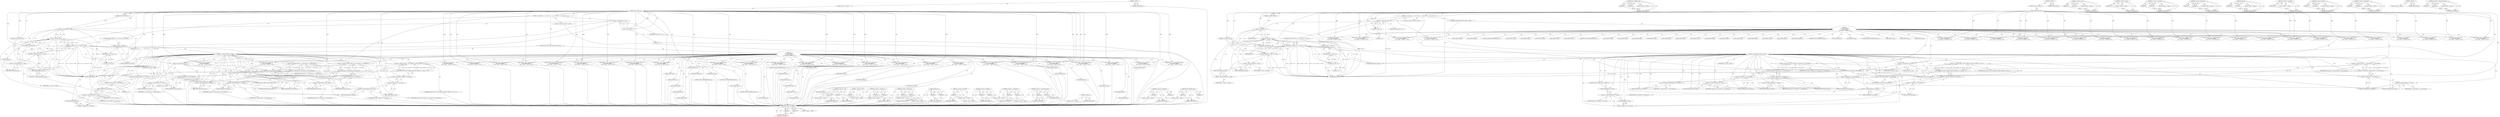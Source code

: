 digraph "&lt;operator&gt;.indirectFieldAccess" {
vulnerable_184 [label=<(METHOD,&lt;operator&gt;.notEquals)>];
vulnerable_185 [label=<(PARAM,p1)>];
vulnerable_186 [label=<(PARAM,p2)>];
vulnerable_187 [label=<(BLOCK,&lt;empty&gt;,&lt;empty&gt;)>];
vulnerable_188 [label=<(METHOD_RETURN,ANY)>];
vulnerable_209 [label=<(METHOD,ASN1_STRING_cmp)>];
vulnerable_210 [label=<(PARAM,p1)>];
vulnerable_211 [label=<(PARAM,p2)>];
vulnerable_212 [label=<(BLOCK,&lt;empty&gt;,&lt;empty&gt;)>];
vulnerable_213 [label=<(METHOD_RETURN,ANY)>];
vulnerable_6 [label=<(METHOD,&lt;global&gt;)<SUB>1</SUB>>];
vulnerable_7 [label=<(BLOCK,&lt;empty&gt;,&lt;empty&gt;)<SUB>1</SUB>>];
vulnerable_8 [label=<(METHOD,ASN1_TYPE_cmp)<SUB>1</SUB>>];
vulnerable_9 [label=<(PARAM,const ASN1_TYPE *a)<SUB>1</SUB>>];
vulnerable_10 [label=<(PARAM,const ASN1_TYPE *b)<SUB>1</SUB>>];
vulnerable_11 [label=<(BLOCK,{
    int result = -1;

    if (!a || !b || a-&gt;...,{
    int result = -1;

    if (!a || !b || a-&gt;...)<SUB>2</SUB>>];
vulnerable_12 [label="<(LOCAL,int result: int)<SUB>3</SUB>>"];
vulnerable_13 [label=<(&lt;operator&gt;.assignment,result = -1)<SUB>3</SUB>>];
vulnerable_14 [label=<(IDENTIFIER,result,result = -1)<SUB>3</SUB>>];
vulnerable_15 [label=<(&lt;operator&gt;.minus,-1)<SUB>3</SUB>>];
vulnerable_16 [label=<(LITERAL,1,-1)<SUB>3</SUB>>];
vulnerable_17 [label=<(CONTROL_STRUCTURE,IF,if (!a || !b || a-&gt;type != b-&gt;type))<SUB>5</SUB>>];
vulnerable_18 [label=<(&lt;operator&gt;.logicalOr,!a || !b || a-&gt;type != b-&gt;type)<SUB>5</SUB>>];
vulnerable_19 [label=<(&lt;operator&gt;.logicalOr,!a || !b)<SUB>5</SUB>>];
vulnerable_20 [label=<(&lt;operator&gt;.logicalNot,!a)<SUB>5</SUB>>];
vulnerable_21 [label=<(IDENTIFIER,a,!a)<SUB>5</SUB>>];
vulnerable_22 [label=<(&lt;operator&gt;.logicalNot,!b)<SUB>5</SUB>>];
vulnerable_23 [label=<(IDENTIFIER,b,!b)<SUB>5</SUB>>];
vulnerable_24 [label=<(&lt;operator&gt;.notEquals,a-&gt;type != b-&gt;type)<SUB>5</SUB>>];
vulnerable_25 [label=<(&lt;operator&gt;.indirectFieldAccess,a-&gt;type)<SUB>5</SUB>>];
vulnerable_26 [label=<(IDENTIFIER,a,a-&gt;type != b-&gt;type)<SUB>5</SUB>>];
vulnerable_27 [label=<(FIELD_IDENTIFIER,type,type)<SUB>5</SUB>>];
vulnerable_28 [label=<(&lt;operator&gt;.indirectFieldAccess,b-&gt;type)<SUB>5</SUB>>];
vulnerable_29 [label=<(IDENTIFIER,b,a-&gt;type != b-&gt;type)<SUB>5</SUB>>];
vulnerable_30 [label=<(FIELD_IDENTIFIER,type,type)<SUB>5</SUB>>];
vulnerable_31 [label=<(BLOCK,&lt;empty&gt;,&lt;empty&gt;)<SUB>6</SUB>>];
vulnerable_32 [label=<(RETURN,return -1;,return -1;)<SUB>6</SUB>>];
vulnerable_33 [label=<(&lt;operator&gt;.minus,-1)<SUB>6</SUB>>];
vulnerable_34 [label=<(LITERAL,1,-1)<SUB>6</SUB>>];
vulnerable_35 [label=<(CONTROL_STRUCTURE,SWITCH,switch(a-&gt;type))<SUB>8</SUB>>];
vulnerable_36 [label=<(&lt;operator&gt;.indirectFieldAccess,a-&gt;type)<SUB>8</SUB>>];
vulnerable_37 [label=<(IDENTIFIER,a,switch(a-&gt;type))<SUB>8</SUB>>];
vulnerable_38 [label=<(FIELD_IDENTIFIER,type,type)<SUB>8</SUB>>];
vulnerable_39 [label="<(BLOCK,{
    case V_ASN1_OBJECT:
        result = OBJ_...,{
    case V_ASN1_OBJECT:
        result = OBJ_...)<SUB>8</SUB>>"];
vulnerable_40 [label=<(JUMP_TARGET,case)<SUB>9</SUB>>];
vulnerable_41 [label="<(IDENTIFIER,V_ASN1_OBJECT,{
    case V_ASN1_OBJECT:
        result = OBJ_...)<SUB>9</SUB>>"];
vulnerable_42 [label=<(&lt;operator&gt;.assignment,result = OBJ_cmp(a-&gt;value.object, b-&gt;value.object))<SUB>10</SUB>>];
vulnerable_43 [label=<(IDENTIFIER,result,result = OBJ_cmp(a-&gt;value.object, b-&gt;value.object))<SUB>10</SUB>>];
vulnerable_44 [label=<(OBJ_cmp,OBJ_cmp(a-&gt;value.object, b-&gt;value.object))<SUB>10</SUB>>];
vulnerable_45 [label=<(&lt;operator&gt;.fieldAccess,a-&gt;value.object)<SUB>10</SUB>>];
vulnerable_46 [label=<(&lt;operator&gt;.indirectFieldAccess,a-&gt;value)<SUB>10</SUB>>];
vulnerable_47 [label=<(IDENTIFIER,a,OBJ_cmp(a-&gt;value.object, b-&gt;value.object))<SUB>10</SUB>>];
vulnerable_48 [label=<(FIELD_IDENTIFIER,value,value)<SUB>10</SUB>>];
vulnerable_49 [label=<(FIELD_IDENTIFIER,object,object)<SUB>10</SUB>>];
vulnerable_50 [label=<(&lt;operator&gt;.fieldAccess,b-&gt;value.object)<SUB>10</SUB>>];
vulnerable_51 [label=<(&lt;operator&gt;.indirectFieldAccess,b-&gt;value)<SUB>10</SUB>>];
vulnerable_52 [label=<(IDENTIFIER,b,OBJ_cmp(a-&gt;value.object, b-&gt;value.object))<SUB>10</SUB>>];
vulnerable_53 [label=<(FIELD_IDENTIFIER,value,value)<SUB>10</SUB>>];
vulnerable_54 [label=<(FIELD_IDENTIFIER,object,object)<SUB>10</SUB>>];
vulnerable_55 [label=<(CONTROL_STRUCTURE,BREAK,break;)<SUB>11</SUB>>];
vulnerable_56 [label=<(JUMP_TARGET,case)<SUB>12</SUB>>];
vulnerable_57 [label="<(IDENTIFIER,V_ASN1_BOOLEAN,{
    case V_ASN1_OBJECT:
        result = OBJ_...)<SUB>12</SUB>>"];
vulnerable_58 [label=<(&lt;operator&gt;.assignment,result = a-&gt;value.boolean - b-&gt;value.boolean)<SUB>13</SUB>>];
vulnerable_59 [label=<(IDENTIFIER,result,result = a-&gt;value.boolean - b-&gt;value.boolean)<SUB>13</SUB>>];
vulnerable_60 [label=<(&lt;operator&gt;.subtraction,a-&gt;value.boolean - b-&gt;value.boolean)<SUB>13</SUB>>];
vulnerable_61 [label=<(&lt;operator&gt;.fieldAccess,a-&gt;value.boolean)<SUB>13</SUB>>];
vulnerable_62 [label=<(&lt;operator&gt;.indirectFieldAccess,a-&gt;value)<SUB>13</SUB>>];
vulnerable_63 [label=<(IDENTIFIER,a,a-&gt;value.boolean - b-&gt;value.boolean)<SUB>13</SUB>>];
vulnerable_64 [label=<(FIELD_IDENTIFIER,value,value)<SUB>13</SUB>>];
vulnerable_65 [label=<(FIELD_IDENTIFIER,boolean,boolean)<SUB>13</SUB>>];
vulnerable_66 [label=<(&lt;operator&gt;.fieldAccess,b-&gt;value.boolean)<SUB>13</SUB>>];
vulnerable_67 [label=<(&lt;operator&gt;.indirectFieldAccess,b-&gt;value)<SUB>13</SUB>>];
vulnerable_68 [label=<(IDENTIFIER,b,a-&gt;value.boolean - b-&gt;value.boolean)<SUB>13</SUB>>];
vulnerable_69 [label=<(FIELD_IDENTIFIER,value,value)<SUB>13</SUB>>];
vulnerable_70 [label=<(FIELD_IDENTIFIER,boolean,boolean)<SUB>13</SUB>>];
vulnerable_71 [label=<(CONTROL_STRUCTURE,BREAK,break;)<SUB>14</SUB>>];
vulnerable_72 [label=<(JUMP_TARGET,case)<SUB>15</SUB>>];
vulnerable_73 [label="<(IDENTIFIER,V_ASN1_NULL,{
    case V_ASN1_OBJECT:
        result = OBJ_...)<SUB>15</SUB>>"];
vulnerable_74 [label=<(&lt;operator&gt;.assignment,result = 0)<SUB>16</SUB>>];
vulnerable_75 [label=<(IDENTIFIER,result,result = 0)<SUB>16</SUB>>];
vulnerable_76 [label=<(LITERAL,0,result = 0)<SUB>16</SUB>>];
vulnerable_77 [label=<(CONTROL_STRUCTURE,BREAK,break;)<SUB>17</SUB>>];
vulnerable_78 [label=<(JUMP_TARGET,case)<SUB>18</SUB>>];
vulnerable_79 [label="<(IDENTIFIER,V_ASN1_INTEGER,{
    case V_ASN1_OBJECT:
        result = OBJ_...)<SUB>18</SUB>>"];
vulnerable_80 [label=<(JUMP_TARGET,case)<SUB>19</SUB>>];
vulnerable_81 [label="<(IDENTIFIER,V_ASN1_NEG_INTEGER,{
    case V_ASN1_OBJECT:
        result = OBJ_...)<SUB>19</SUB>>"];
vulnerable_82 [label=<(JUMP_TARGET,case)<SUB>20</SUB>>];
vulnerable_83 [label="<(IDENTIFIER,V_ASN1_ENUMERATED,{
    case V_ASN1_OBJECT:
        result = OBJ_...)<SUB>20</SUB>>"];
vulnerable_84 [label=<(JUMP_TARGET,case)<SUB>21</SUB>>];
vulnerable_85 [label="<(IDENTIFIER,V_ASN1_NEG_ENUMERATED,{
    case V_ASN1_OBJECT:
        result = OBJ_...)<SUB>21</SUB>>"];
vulnerable_86 [label=<(JUMP_TARGET,case)<SUB>22</SUB>>];
vulnerable_87 [label="<(IDENTIFIER,V_ASN1_BIT_STRING,{
    case V_ASN1_OBJECT:
        result = OBJ_...)<SUB>22</SUB>>"];
vulnerable_88 [label=<(JUMP_TARGET,case)<SUB>23</SUB>>];
vulnerable_89 [label="<(IDENTIFIER,V_ASN1_OCTET_STRING,{
    case V_ASN1_OBJECT:
        result = OBJ_...)<SUB>23</SUB>>"];
vulnerable_90 [label=<(JUMP_TARGET,case)<SUB>24</SUB>>];
vulnerable_91 [label="<(IDENTIFIER,V_ASN1_SEQUENCE,{
    case V_ASN1_OBJECT:
        result = OBJ_...)<SUB>24</SUB>>"];
vulnerable_92 [label=<(JUMP_TARGET,case)<SUB>25</SUB>>];
vulnerable_93 [label="<(IDENTIFIER,V_ASN1_OCTET_STRING,{
    case V_ASN1_OBJECT:
        result = OBJ_...)<SUB>25</SUB>>"];
vulnerable_94 [label=<(JUMP_TARGET,case)<SUB>26</SUB>>];
vulnerable_95 [label="<(IDENTIFIER,V_ASN1_SEQUENCE,{
    case V_ASN1_OBJECT:
        result = OBJ_...)<SUB>26</SUB>>"];
vulnerable_96 [label=<(JUMP_TARGET,case)<SUB>27</SUB>>];
vulnerable_97 [label="<(IDENTIFIER,V_ASN1_SET,{
    case V_ASN1_OBJECT:
        result = OBJ_...)<SUB>27</SUB>>"];
vulnerable_98 [label=<(JUMP_TARGET,case)<SUB>28</SUB>>];
vulnerable_99 [label="<(IDENTIFIER,V_ASN1_NUMERICSTRING,{
    case V_ASN1_OBJECT:
        result = OBJ_...)<SUB>28</SUB>>"];
vulnerable_100 [label=<(JUMP_TARGET,case)<SUB>29</SUB>>];
vulnerable_101 [label="<(IDENTIFIER,V_ASN1_PRINTABLESTRING,{
    case V_ASN1_OBJECT:
        result = OBJ_...)<SUB>29</SUB>>"];
vulnerable_102 [label=<(JUMP_TARGET,case)<SUB>30</SUB>>];
vulnerable_103 [label="<(IDENTIFIER,V_ASN1_T61STRING,{
    case V_ASN1_OBJECT:
        result = OBJ_...)<SUB>30</SUB>>"];
vulnerable_104 [label=<(JUMP_TARGET,case)<SUB>31</SUB>>];
vulnerable_105 [label="<(IDENTIFIER,V_ASN1_VIDEOTEXSTRING,{
    case V_ASN1_OBJECT:
        result = OBJ_...)<SUB>31</SUB>>"];
vulnerable_106 [label=<(JUMP_TARGET,case)<SUB>32</SUB>>];
vulnerable_107 [label="<(IDENTIFIER,V_ASN1_IA5STRING,{
    case V_ASN1_OBJECT:
        result = OBJ_...)<SUB>32</SUB>>"];
vulnerable_108 [label=<(JUMP_TARGET,case)<SUB>33</SUB>>];
vulnerable_109 [label="<(IDENTIFIER,V_ASN1_UTCTIME,{
    case V_ASN1_OBJECT:
        result = OBJ_...)<SUB>33</SUB>>"];
vulnerable_110 [label=<(JUMP_TARGET,case)<SUB>34</SUB>>];
vulnerable_111 [label="<(IDENTIFIER,V_ASN1_GENERALIZEDTIME,{
    case V_ASN1_OBJECT:
        result = OBJ_...)<SUB>34</SUB>>"];
vulnerable_112 [label=<(JUMP_TARGET,case)<SUB>35</SUB>>];
vulnerable_113 [label="<(IDENTIFIER,V_ASN1_GRAPHICSTRING,{
    case V_ASN1_OBJECT:
        result = OBJ_...)<SUB>35</SUB>>"];
vulnerable_114 [label=<(JUMP_TARGET,case)<SUB>36</SUB>>];
vulnerable_115 [label="<(IDENTIFIER,V_ASN1_VISIBLESTRING,{
    case V_ASN1_OBJECT:
        result = OBJ_...)<SUB>36</SUB>>"];
vulnerable_116 [label=<(JUMP_TARGET,case)<SUB>37</SUB>>];
vulnerable_117 [label="<(IDENTIFIER,V_ASN1_GENERALSTRING,{
    case V_ASN1_OBJECT:
        result = OBJ_...)<SUB>37</SUB>>"];
vulnerable_118 [label=<(JUMP_TARGET,case)<SUB>38</SUB>>];
vulnerable_119 [label="<(IDENTIFIER,V_ASN1_UNIVERSALSTRING,{
    case V_ASN1_OBJECT:
        result = OBJ_...)<SUB>38</SUB>>"];
vulnerable_120 [label=<(JUMP_TARGET,case)<SUB>39</SUB>>];
vulnerable_121 [label="<(IDENTIFIER,V_ASN1_BMPSTRING,{
    case V_ASN1_OBJECT:
        result = OBJ_...)<SUB>39</SUB>>"];
vulnerable_122 [label=<(JUMP_TARGET,case)<SUB>40</SUB>>];
vulnerable_123 [label="<(IDENTIFIER,V_ASN1_UTF8STRING,{
    case V_ASN1_OBJECT:
        result = OBJ_...)<SUB>40</SUB>>"];
vulnerable_124 [label=<(JUMP_TARGET,case)<SUB>41</SUB>>];
vulnerable_125 [label="<(IDENTIFIER,V_ASN1_OTHER,{
    case V_ASN1_OBJECT:
        result = OBJ_...)<SUB>41</SUB>>"];
vulnerable_126 [label=<(JUMP_TARGET,default)<SUB>42</SUB>>];
vulnerable_127 [label=<(&lt;operator&gt;.assignment,result = ASN1_STRING_cmp((ASN1_STRING *)a-&gt;valu...)<SUB>43</SUB>>];
vulnerable_128 [label=<(IDENTIFIER,result,result = ASN1_STRING_cmp((ASN1_STRING *)a-&gt;valu...)<SUB>43</SUB>>];
vulnerable_129 [label=<(ASN1_STRING_cmp,ASN1_STRING_cmp((ASN1_STRING *)a-&gt;value.ptr,
  ...)<SUB>43</SUB>>];
vulnerable_130 [label=<(&lt;operator&gt;.cast,(ASN1_STRING *)a-&gt;value.ptr)<SUB>43</SUB>>];
vulnerable_131 [label=<(UNKNOWN,ASN1_STRING *,ASN1_STRING *)<SUB>43</SUB>>];
vulnerable_132 [label=<(&lt;operator&gt;.fieldAccess,a-&gt;value.ptr)<SUB>43</SUB>>];
vulnerable_133 [label=<(&lt;operator&gt;.indirectFieldAccess,a-&gt;value)<SUB>43</SUB>>];
vulnerable_134 [label=<(IDENTIFIER,a,(ASN1_STRING *)a-&gt;value.ptr)<SUB>43</SUB>>];
vulnerable_135 [label=<(FIELD_IDENTIFIER,value,value)<SUB>43</SUB>>];
vulnerable_136 [label=<(FIELD_IDENTIFIER,ptr,ptr)<SUB>43</SUB>>];
vulnerable_137 [label=<(&lt;operator&gt;.cast,(ASN1_STRING *)b-&gt;value.ptr)<SUB>44</SUB>>];
vulnerable_138 [label=<(UNKNOWN,ASN1_STRING *,ASN1_STRING *)<SUB>44</SUB>>];
vulnerable_139 [label=<(&lt;operator&gt;.fieldAccess,b-&gt;value.ptr)<SUB>44</SUB>>];
vulnerable_140 [label=<(&lt;operator&gt;.indirectFieldAccess,b-&gt;value)<SUB>44</SUB>>];
vulnerable_141 [label=<(IDENTIFIER,b,(ASN1_STRING *)b-&gt;value.ptr)<SUB>44</SUB>>];
vulnerable_142 [label=<(FIELD_IDENTIFIER,value,value)<SUB>44</SUB>>];
vulnerable_143 [label=<(FIELD_IDENTIFIER,ptr,ptr)<SUB>44</SUB>>];
vulnerable_144 [label=<(CONTROL_STRUCTURE,BREAK,break;)<SUB>45</SUB>>];
vulnerable_145 [label=<(RETURN,return result;,return result;)<SUB>48</SUB>>];
vulnerable_146 [label=<(IDENTIFIER,result,return result;)<SUB>48</SUB>>];
vulnerable_147 [label=<(METHOD_RETURN,int)<SUB>1</SUB>>];
vulnerable_149 [label=<(METHOD_RETURN,ANY)<SUB>1</SUB>>];
vulnerable_214 [label=<(METHOD,&lt;operator&gt;.cast)>];
vulnerable_215 [label=<(PARAM,p1)>];
vulnerable_216 [label=<(PARAM,p2)>];
vulnerable_217 [label=<(BLOCK,&lt;empty&gt;,&lt;empty&gt;)>];
vulnerable_218 [label=<(METHOD_RETURN,ANY)>];
vulnerable_171 [label=<(METHOD,&lt;operator&gt;.minus)>];
vulnerable_172 [label=<(PARAM,p1)>];
vulnerable_173 [label=<(BLOCK,&lt;empty&gt;,&lt;empty&gt;)>];
vulnerable_174 [label=<(METHOD_RETURN,ANY)>];
vulnerable_204 [label=<(METHOD,&lt;operator&gt;.subtraction)>];
vulnerable_205 [label=<(PARAM,p1)>];
vulnerable_206 [label=<(PARAM,p2)>];
vulnerable_207 [label=<(BLOCK,&lt;empty&gt;,&lt;empty&gt;)>];
vulnerable_208 [label=<(METHOD_RETURN,ANY)>];
vulnerable_199 [label=<(METHOD,&lt;operator&gt;.fieldAccess)>];
vulnerable_200 [label=<(PARAM,p1)>];
vulnerable_201 [label=<(PARAM,p2)>];
vulnerable_202 [label=<(BLOCK,&lt;empty&gt;,&lt;empty&gt;)>];
vulnerable_203 [label=<(METHOD_RETURN,ANY)>];
vulnerable_194 [label=<(METHOD,OBJ_cmp)>];
vulnerable_195 [label=<(PARAM,p1)>];
vulnerable_196 [label=<(PARAM,p2)>];
vulnerable_197 [label=<(BLOCK,&lt;empty&gt;,&lt;empty&gt;)>];
vulnerable_198 [label=<(METHOD_RETURN,ANY)>];
vulnerable_180 [label=<(METHOD,&lt;operator&gt;.logicalNot)>];
vulnerable_181 [label=<(PARAM,p1)>];
vulnerable_182 [label=<(BLOCK,&lt;empty&gt;,&lt;empty&gt;)>];
vulnerable_183 [label=<(METHOD_RETURN,ANY)>];
vulnerable_175 [label=<(METHOD,&lt;operator&gt;.logicalOr)>];
vulnerable_176 [label=<(PARAM,p1)>];
vulnerable_177 [label=<(PARAM,p2)>];
vulnerable_178 [label=<(BLOCK,&lt;empty&gt;,&lt;empty&gt;)>];
vulnerable_179 [label=<(METHOD_RETURN,ANY)>];
vulnerable_166 [label=<(METHOD,&lt;operator&gt;.assignment)>];
vulnerable_167 [label=<(PARAM,p1)>];
vulnerable_168 [label=<(PARAM,p2)>];
vulnerable_169 [label=<(BLOCK,&lt;empty&gt;,&lt;empty&gt;)>];
vulnerable_170 [label=<(METHOD_RETURN,ANY)>];
vulnerable_160 [label=<(METHOD,&lt;global&gt;)<SUB>1</SUB>>];
vulnerable_161 [label=<(BLOCK,&lt;empty&gt;,&lt;empty&gt;)>];
vulnerable_162 [label=<(METHOD_RETURN,ANY)>];
vulnerable_189 [label=<(METHOD,&lt;operator&gt;.indirectFieldAccess)>];
vulnerable_190 [label=<(PARAM,p1)>];
vulnerable_191 [label=<(PARAM,p2)>];
vulnerable_192 [label=<(BLOCK,&lt;empty&gt;,&lt;empty&gt;)>];
vulnerable_193 [label=<(METHOD_RETURN,ANY)>];
fixed_180 [label=<(METHOD,&lt;operator&gt;.notEquals)>];
fixed_181 [label=<(PARAM,p1)>];
fixed_182 [label=<(PARAM,p2)>];
fixed_183 [label=<(BLOCK,&lt;empty&gt;,&lt;empty&gt;)>];
fixed_184 [label=<(METHOD_RETURN,ANY)>];
fixed_205 [label=<(METHOD,ASN1_STRING_cmp)>];
fixed_206 [label=<(PARAM,p1)>];
fixed_207 [label=<(PARAM,p2)>];
fixed_208 [label=<(BLOCK,&lt;empty&gt;,&lt;empty&gt;)>];
fixed_209 [label=<(METHOD_RETURN,ANY)>];
fixed_6 [label=<(METHOD,&lt;global&gt;)<SUB>1</SUB>>];
fixed_7 [label=<(BLOCK,&lt;empty&gt;,&lt;empty&gt;)<SUB>1</SUB>>];
fixed_8 [label=<(METHOD,ASN1_TYPE_cmp)<SUB>1</SUB>>];
fixed_9 [label=<(PARAM,const ASN1_TYPE *a)<SUB>1</SUB>>];
fixed_10 [label=<(PARAM,const ASN1_TYPE *b)<SUB>1</SUB>>];
fixed_11 [label=<(BLOCK,{
    int result = -1;

    if (!a || !b || a-&gt;...,{
    int result = -1;

    if (!a || !b || a-&gt;...)<SUB>2</SUB>>];
fixed_12 [label="<(LOCAL,int result: int)<SUB>3</SUB>>"];
fixed_13 [label=<(&lt;operator&gt;.assignment,result = -1)<SUB>3</SUB>>];
fixed_14 [label=<(IDENTIFIER,result,result = -1)<SUB>3</SUB>>];
fixed_15 [label=<(&lt;operator&gt;.minus,-1)<SUB>3</SUB>>];
fixed_16 [label=<(LITERAL,1,-1)<SUB>3</SUB>>];
fixed_17 [label=<(CONTROL_STRUCTURE,IF,if (!a || !b || a-&gt;type != b-&gt;type))<SUB>5</SUB>>];
fixed_18 [label=<(&lt;operator&gt;.logicalOr,!a || !b || a-&gt;type != b-&gt;type)<SUB>5</SUB>>];
fixed_19 [label=<(&lt;operator&gt;.logicalOr,!a || !b)<SUB>5</SUB>>];
fixed_20 [label=<(&lt;operator&gt;.logicalNot,!a)<SUB>5</SUB>>];
fixed_21 [label=<(IDENTIFIER,a,!a)<SUB>5</SUB>>];
fixed_22 [label=<(&lt;operator&gt;.logicalNot,!b)<SUB>5</SUB>>];
fixed_23 [label=<(IDENTIFIER,b,!b)<SUB>5</SUB>>];
fixed_24 [label=<(&lt;operator&gt;.notEquals,a-&gt;type != b-&gt;type)<SUB>5</SUB>>];
fixed_25 [label=<(&lt;operator&gt;.indirectFieldAccess,a-&gt;type)<SUB>5</SUB>>];
fixed_26 [label=<(IDENTIFIER,a,a-&gt;type != b-&gt;type)<SUB>5</SUB>>];
fixed_27 [label=<(FIELD_IDENTIFIER,type,type)<SUB>5</SUB>>];
fixed_28 [label=<(&lt;operator&gt;.indirectFieldAccess,b-&gt;type)<SUB>5</SUB>>];
fixed_29 [label=<(IDENTIFIER,b,a-&gt;type != b-&gt;type)<SUB>5</SUB>>];
fixed_30 [label=<(FIELD_IDENTIFIER,type,type)<SUB>5</SUB>>];
fixed_31 [label=<(BLOCK,&lt;empty&gt;,&lt;empty&gt;)<SUB>6</SUB>>];
fixed_32 [label=<(RETURN,return -1;,return -1;)<SUB>6</SUB>>];
fixed_33 [label=<(&lt;operator&gt;.minus,-1)<SUB>6</SUB>>];
fixed_34 [label=<(LITERAL,1,-1)<SUB>6</SUB>>];
fixed_35 [label=<(CONTROL_STRUCTURE,SWITCH,switch(a-&gt;type))<SUB>8</SUB>>];
fixed_36 [label=<(&lt;operator&gt;.indirectFieldAccess,a-&gt;type)<SUB>8</SUB>>];
fixed_37 [label=<(IDENTIFIER,a,switch(a-&gt;type))<SUB>8</SUB>>];
fixed_38 [label=<(FIELD_IDENTIFIER,type,type)<SUB>8</SUB>>];
fixed_39 [label="<(BLOCK,{
    case V_ASN1_OBJECT:
        result = OBJ_...,{
    case V_ASN1_OBJECT:
        result = OBJ_...)<SUB>8</SUB>>"];
fixed_40 [label=<(JUMP_TARGET,case)<SUB>9</SUB>>];
fixed_41 [label="<(IDENTIFIER,V_ASN1_OBJECT,{
    case V_ASN1_OBJECT:
        result = OBJ_...)<SUB>9</SUB>>"];
fixed_42 [label=<(&lt;operator&gt;.assignment,result = OBJ_cmp(a-&gt;value.object, b-&gt;value.object))<SUB>10</SUB>>];
fixed_43 [label=<(IDENTIFIER,result,result = OBJ_cmp(a-&gt;value.object, b-&gt;value.object))<SUB>10</SUB>>];
fixed_44 [label=<(OBJ_cmp,OBJ_cmp(a-&gt;value.object, b-&gt;value.object))<SUB>10</SUB>>];
fixed_45 [label=<(&lt;operator&gt;.fieldAccess,a-&gt;value.object)<SUB>10</SUB>>];
fixed_46 [label=<(&lt;operator&gt;.indirectFieldAccess,a-&gt;value)<SUB>10</SUB>>];
fixed_47 [label=<(IDENTIFIER,a,OBJ_cmp(a-&gt;value.object, b-&gt;value.object))<SUB>10</SUB>>];
fixed_48 [label=<(FIELD_IDENTIFIER,value,value)<SUB>10</SUB>>];
fixed_49 [label=<(FIELD_IDENTIFIER,object,object)<SUB>10</SUB>>];
fixed_50 [label=<(&lt;operator&gt;.fieldAccess,b-&gt;value.object)<SUB>10</SUB>>];
fixed_51 [label=<(&lt;operator&gt;.indirectFieldAccess,b-&gt;value)<SUB>10</SUB>>];
fixed_52 [label=<(IDENTIFIER,b,OBJ_cmp(a-&gt;value.object, b-&gt;value.object))<SUB>10</SUB>>];
fixed_53 [label=<(FIELD_IDENTIFIER,value,value)<SUB>10</SUB>>];
fixed_54 [label=<(FIELD_IDENTIFIER,object,object)<SUB>10</SUB>>];
fixed_55 [label=<(CONTROL_STRUCTURE,BREAK,break;)<SUB>11</SUB>>];
fixed_56 [label=<(JUMP_TARGET,case)<SUB>12</SUB>>];
fixed_57 [label="<(IDENTIFIER,V_ASN1_BOOLEAN,{
    case V_ASN1_OBJECT:
        result = OBJ_...)<SUB>12</SUB>>"];
fixed_58 [label=<(&lt;operator&gt;.assignment,result = a-&gt;value.boolean - b-&gt;value.boolean)<SUB>13</SUB>>];
fixed_59 [label=<(IDENTIFIER,result,result = a-&gt;value.boolean - b-&gt;value.boolean)<SUB>13</SUB>>];
fixed_60 [label=<(&lt;operator&gt;.subtraction,a-&gt;value.boolean - b-&gt;value.boolean)<SUB>13</SUB>>];
fixed_61 [label=<(&lt;operator&gt;.fieldAccess,a-&gt;value.boolean)<SUB>13</SUB>>];
fixed_62 [label=<(&lt;operator&gt;.indirectFieldAccess,a-&gt;value)<SUB>13</SUB>>];
fixed_63 [label=<(IDENTIFIER,a,a-&gt;value.boolean - b-&gt;value.boolean)<SUB>13</SUB>>];
fixed_64 [label=<(FIELD_IDENTIFIER,value,value)<SUB>13</SUB>>];
fixed_65 [label=<(FIELD_IDENTIFIER,boolean,boolean)<SUB>13</SUB>>];
fixed_66 [label=<(&lt;operator&gt;.fieldAccess,b-&gt;value.boolean)<SUB>13</SUB>>];
fixed_67 [label=<(&lt;operator&gt;.indirectFieldAccess,b-&gt;value)<SUB>13</SUB>>];
fixed_68 [label=<(IDENTIFIER,b,a-&gt;value.boolean - b-&gt;value.boolean)<SUB>13</SUB>>];
fixed_69 [label=<(FIELD_IDENTIFIER,value,value)<SUB>13</SUB>>];
fixed_70 [label=<(FIELD_IDENTIFIER,boolean,boolean)<SUB>13</SUB>>];
fixed_71 [label=<(CONTROL_STRUCTURE,BREAK,break;)<SUB>14</SUB>>];
fixed_72 [label=<(JUMP_TARGET,case)<SUB>15</SUB>>];
fixed_73 [label="<(IDENTIFIER,V_ASN1_NULL,{
    case V_ASN1_OBJECT:
        result = OBJ_...)<SUB>15</SUB>>"];
fixed_74 [label=<(&lt;operator&gt;.assignment,result = 0)<SUB>16</SUB>>];
fixed_75 [label=<(IDENTIFIER,result,result = 0)<SUB>16</SUB>>];
fixed_76 [label=<(LITERAL,0,result = 0)<SUB>16</SUB>>];
fixed_77 [label=<(CONTROL_STRUCTURE,BREAK,break;)<SUB>17</SUB>>];
fixed_78 [label=<(JUMP_TARGET,case)<SUB>18</SUB>>];
fixed_79 [label="<(IDENTIFIER,V_ASN1_INTEGER,{
    case V_ASN1_OBJECT:
        result = OBJ_...)<SUB>18</SUB>>"];
fixed_80 [label=<(JUMP_TARGET,case)<SUB>19</SUB>>];
fixed_81 [label="<(IDENTIFIER,V_ASN1_ENUMERATED,{
    case V_ASN1_OBJECT:
        result = OBJ_...)<SUB>19</SUB>>"];
fixed_82 [label=<(JUMP_TARGET,case)<SUB>20</SUB>>];
fixed_83 [label="<(IDENTIFIER,V_ASN1_BIT_STRING,{
    case V_ASN1_OBJECT:
        result = OBJ_...)<SUB>20</SUB>>"];
fixed_84 [label=<(JUMP_TARGET,case)<SUB>21</SUB>>];
fixed_85 [label="<(IDENTIFIER,V_ASN1_OCTET_STRING,{
    case V_ASN1_OBJECT:
        result = OBJ_...)<SUB>21</SUB>>"];
fixed_86 [label=<(JUMP_TARGET,case)<SUB>22</SUB>>];
fixed_87 [label="<(IDENTIFIER,V_ASN1_SEQUENCE,{
    case V_ASN1_OBJECT:
        result = OBJ_...)<SUB>22</SUB>>"];
fixed_88 [label=<(JUMP_TARGET,case)<SUB>23</SUB>>];
fixed_89 [label="<(IDENTIFIER,V_ASN1_OCTET_STRING,{
    case V_ASN1_OBJECT:
        result = OBJ_...)<SUB>23</SUB>>"];
fixed_90 [label=<(JUMP_TARGET,case)<SUB>24</SUB>>];
fixed_91 [label="<(IDENTIFIER,V_ASN1_SEQUENCE,{
    case V_ASN1_OBJECT:
        result = OBJ_...)<SUB>24</SUB>>"];
fixed_92 [label=<(JUMP_TARGET,case)<SUB>25</SUB>>];
fixed_93 [label="<(IDENTIFIER,V_ASN1_SET,{
    case V_ASN1_OBJECT:
        result = OBJ_...)<SUB>25</SUB>>"];
fixed_94 [label=<(JUMP_TARGET,case)<SUB>26</SUB>>];
fixed_95 [label="<(IDENTIFIER,V_ASN1_NUMERICSTRING,{
    case V_ASN1_OBJECT:
        result = OBJ_...)<SUB>26</SUB>>"];
fixed_96 [label=<(JUMP_TARGET,case)<SUB>27</SUB>>];
fixed_97 [label="<(IDENTIFIER,V_ASN1_PRINTABLESTRING,{
    case V_ASN1_OBJECT:
        result = OBJ_...)<SUB>27</SUB>>"];
fixed_98 [label=<(JUMP_TARGET,case)<SUB>28</SUB>>];
fixed_99 [label="<(IDENTIFIER,V_ASN1_T61STRING,{
    case V_ASN1_OBJECT:
        result = OBJ_...)<SUB>28</SUB>>"];
fixed_100 [label=<(JUMP_TARGET,case)<SUB>29</SUB>>];
fixed_101 [label="<(IDENTIFIER,V_ASN1_VIDEOTEXSTRING,{
    case V_ASN1_OBJECT:
        result = OBJ_...)<SUB>29</SUB>>"];
fixed_102 [label=<(JUMP_TARGET,case)<SUB>30</SUB>>];
fixed_103 [label="<(IDENTIFIER,V_ASN1_IA5STRING,{
    case V_ASN1_OBJECT:
        result = OBJ_...)<SUB>30</SUB>>"];
fixed_104 [label=<(JUMP_TARGET,case)<SUB>31</SUB>>];
fixed_105 [label="<(IDENTIFIER,V_ASN1_UTCTIME,{
    case V_ASN1_OBJECT:
        result = OBJ_...)<SUB>31</SUB>>"];
fixed_106 [label=<(JUMP_TARGET,case)<SUB>32</SUB>>];
fixed_107 [label="<(IDENTIFIER,V_ASN1_GENERALIZEDTIME,{
    case V_ASN1_OBJECT:
        result = OBJ_...)<SUB>32</SUB>>"];
fixed_108 [label=<(JUMP_TARGET,case)<SUB>33</SUB>>];
fixed_109 [label="<(IDENTIFIER,V_ASN1_GRAPHICSTRING,{
    case V_ASN1_OBJECT:
        result = OBJ_...)<SUB>33</SUB>>"];
fixed_110 [label=<(JUMP_TARGET,case)<SUB>34</SUB>>];
fixed_111 [label="<(IDENTIFIER,V_ASN1_VISIBLESTRING,{
    case V_ASN1_OBJECT:
        result = OBJ_...)<SUB>34</SUB>>"];
fixed_112 [label=<(JUMP_TARGET,case)<SUB>35</SUB>>];
fixed_113 [label="<(IDENTIFIER,V_ASN1_GENERALSTRING,{
    case V_ASN1_OBJECT:
        result = OBJ_...)<SUB>35</SUB>>"];
fixed_114 [label=<(JUMP_TARGET,case)<SUB>36</SUB>>];
fixed_115 [label="<(IDENTIFIER,V_ASN1_UNIVERSALSTRING,{
    case V_ASN1_OBJECT:
        result = OBJ_...)<SUB>36</SUB>>"];
fixed_116 [label=<(JUMP_TARGET,case)<SUB>37</SUB>>];
fixed_117 [label="<(IDENTIFIER,V_ASN1_BMPSTRING,{
    case V_ASN1_OBJECT:
        result = OBJ_...)<SUB>37</SUB>>"];
fixed_118 [label=<(JUMP_TARGET,case)<SUB>38</SUB>>];
fixed_119 [label="<(IDENTIFIER,V_ASN1_UTF8STRING,{
    case V_ASN1_OBJECT:
        result = OBJ_...)<SUB>38</SUB>>"];
fixed_120 [label=<(JUMP_TARGET,case)<SUB>39</SUB>>];
fixed_121 [label="<(IDENTIFIER,V_ASN1_OTHER,{
    case V_ASN1_OBJECT:
        result = OBJ_...)<SUB>39</SUB>>"];
fixed_122 [label=<(JUMP_TARGET,default)<SUB>40</SUB>>];
fixed_123 [label=<(&lt;operator&gt;.assignment,result = ASN1_STRING_cmp((ASN1_STRING *)a-&gt;valu...)<SUB>41</SUB>>];
fixed_124 [label=<(IDENTIFIER,result,result = ASN1_STRING_cmp((ASN1_STRING *)a-&gt;valu...)<SUB>41</SUB>>];
fixed_125 [label=<(ASN1_STRING_cmp,ASN1_STRING_cmp((ASN1_STRING *)a-&gt;value.ptr,
  ...)<SUB>41</SUB>>];
fixed_126 [label=<(&lt;operator&gt;.cast,(ASN1_STRING *)a-&gt;value.ptr)<SUB>41</SUB>>];
fixed_127 [label=<(UNKNOWN,ASN1_STRING *,ASN1_STRING *)<SUB>41</SUB>>];
fixed_128 [label=<(&lt;operator&gt;.fieldAccess,a-&gt;value.ptr)<SUB>41</SUB>>];
fixed_129 [label=<(&lt;operator&gt;.indirectFieldAccess,a-&gt;value)<SUB>41</SUB>>];
fixed_130 [label=<(IDENTIFIER,a,(ASN1_STRING *)a-&gt;value.ptr)<SUB>41</SUB>>];
fixed_131 [label=<(FIELD_IDENTIFIER,value,value)<SUB>41</SUB>>];
fixed_132 [label=<(FIELD_IDENTIFIER,ptr,ptr)<SUB>41</SUB>>];
fixed_133 [label=<(&lt;operator&gt;.cast,(ASN1_STRING *)b-&gt;value.ptr)<SUB>42</SUB>>];
fixed_134 [label=<(UNKNOWN,ASN1_STRING *,ASN1_STRING *)<SUB>42</SUB>>];
fixed_135 [label=<(&lt;operator&gt;.fieldAccess,b-&gt;value.ptr)<SUB>42</SUB>>];
fixed_136 [label=<(&lt;operator&gt;.indirectFieldAccess,b-&gt;value)<SUB>42</SUB>>];
fixed_137 [label=<(IDENTIFIER,b,(ASN1_STRING *)b-&gt;value.ptr)<SUB>42</SUB>>];
fixed_138 [label=<(FIELD_IDENTIFIER,value,value)<SUB>42</SUB>>];
fixed_139 [label=<(FIELD_IDENTIFIER,ptr,ptr)<SUB>42</SUB>>];
fixed_140 [label=<(CONTROL_STRUCTURE,BREAK,break;)<SUB>43</SUB>>];
fixed_141 [label=<(RETURN,return result;,return result;)<SUB>46</SUB>>];
fixed_142 [label=<(IDENTIFIER,result,return result;)<SUB>46</SUB>>];
fixed_143 [label=<(METHOD_RETURN,int)<SUB>1</SUB>>];
fixed_145 [label=<(METHOD_RETURN,ANY)<SUB>1</SUB>>];
fixed_210 [label=<(METHOD,&lt;operator&gt;.cast)>];
fixed_211 [label=<(PARAM,p1)>];
fixed_212 [label=<(PARAM,p2)>];
fixed_213 [label=<(BLOCK,&lt;empty&gt;,&lt;empty&gt;)>];
fixed_214 [label=<(METHOD_RETURN,ANY)>];
fixed_167 [label=<(METHOD,&lt;operator&gt;.minus)>];
fixed_168 [label=<(PARAM,p1)>];
fixed_169 [label=<(BLOCK,&lt;empty&gt;,&lt;empty&gt;)>];
fixed_170 [label=<(METHOD_RETURN,ANY)>];
fixed_200 [label=<(METHOD,&lt;operator&gt;.subtraction)>];
fixed_201 [label=<(PARAM,p1)>];
fixed_202 [label=<(PARAM,p2)>];
fixed_203 [label=<(BLOCK,&lt;empty&gt;,&lt;empty&gt;)>];
fixed_204 [label=<(METHOD_RETURN,ANY)>];
fixed_195 [label=<(METHOD,&lt;operator&gt;.fieldAccess)>];
fixed_196 [label=<(PARAM,p1)>];
fixed_197 [label=<(PARAM,p2)>];
fixed_198 [label=<(BLOCK,&lt;empty&gt;,&lt;empty&gt;)>];
fixed_199 [label=<(METHOD_RETURN,ANY)>];
fixed_190 [label=<(METHOD,OBJ_cmp)>];
fixed_191 [label=<(PARAM,p1)>];
fixed_192 [label=<(PARAM,p2)>];
fixed_193 [label=<(BLOCK,&lt;empty&gt;,&lt;empty&gt;)>];
fixed_194 [label=<(METHOD_RETURN,ANY)>];
fixed_176 [label=<(METHOD,&lt;operator&gt;.logicalNot)>];
fixed_177 [label=<(PARAM,p1)>];
fixed_178 [label=<(BLOCK,&lt;empty&gt;,&lt;empty&gt;)>];
fixed_179 [label=<(METHOD_RETURN,ANY)>];
fixed_171 [label=<(METHOD,&lt;operator&gt;.logicalOr)>];
fixed_172 [label=<(PARAM,p1)>];
fixed_173 [label=<(PARAM,p2)>];
fixed_174 [label=<(BLOCK,&lt;empty&gt;,&lt;empty&gt;)>];
fixed_175 [label=<(METHOD_RETURN,ANY)>];
fixed_162 [label=<(METHOD,&lt;operator&gt;.assignment)>];
fixed_163 [label=<(PARAM,p1)>];
fixed_164 [label=<(PARAM,p2)>];
fixed_165 [label=<(BLOCK,&lt;empty&gt;,&lt;empty&gt;)>];
fixed_166 [label=<(METHOD_RETURN,ANY)>];
fixed_156 [label=<(METHOD,&lt;global&gt;)<SUB>1</SUB>>];
fixed_157 [label=<(BLOCK,&lt;empty&gt;,&lt;empty&gt;)>];
fixed_158 [label=<(METHOD_RETURN,ANY)>];
fixed_185 [label=<(METHOD,&lt;operator&gt;.indirectFieldAccess)>];
fixed_186 [label=<(PARAM,p1)>];
fixed_187 [label=<(PARAM,p2)>];
fixed_188 [label=<(BLOCK,&lt;empty&gt;,&lt;empty&gt;)>];
fixed_189 [label=<(METHOD_RETURN,ANY)>];
vulnerable_184 -> vulnerable_185  [key=0, label="AST: "];
vulnerable_184 -> vulnerable_185  [key=1, label="DDG: "];
vulnerable_184 -> vulnerable_187  [key=0, label="AST: "];
vulnerable_184 -> vulnerable_186  [key=0, label="AST: "];
vulnerable_184 -> vulnerable_186  [key=1, label="DDG: "];
vulnerable_184 -> vulnerable_188  [key=0, label="AST: "];
vulnerable_184 -> vulnerable_188  [key=1, label="CFG: "];
vulnerable_185 -> vulnerable_188  [key=0, label="DDG: p1"];
vulnerable_186 -> vulnerable_188  [key=0, label="DDG: p2"];
vulnerable_187 -> fixed_180  [key=0];
vulnerable_188 -> fixed_180  [key=0];
vulnerable_209 -> vulnerable_210  [key=0, label="AST: "];
vulnerable_209 -> vulnerable_210  [key=1, label="DDG: "];
vulnerable_209 -> vulnerable_212  [key=0, label="AST: "];
vulnerable_209 -> vulnerable_211  [key=0, label="AST: "];
vulnerable_209 -> vulnerable_211  [key=1, label="DDG: "];
vulnerable_209 -> vulnerable_213  [key=0, label="AST: "];
vulnerable_209 -> vulnerable_213  [key=1, label="CFG: "];
vulnerable_210 -> vulnerable_213  [key=0, label="DDG: p1"];
vulnerable_211 -> vulnerable_213  [key=0, label="DDG: p2"];
vulnerable_212 -> fixed_180  [key=0];
vulnerable_213 -> fixed_180  [key=0];
vulnerable_6 -> vulnerable_7  [key=0, label="AST: "];
vulnerable_6 -> vulnerable_149  [key=0, label="AST: "];
vulnerable_6 -> vulnerable_149  [key=1, label="CFG: "];
vulnerable_7 -> vulnerable_8  [key=0, label="AST: "];
vulnerable_8 -> vulnerable_9  [key=0, label="AST: "];
vulnerable_8 -> vulnerable_9  [key=1, label="DDG: "];
vulnerable_8 -> vulnerable_10  [key=0, label="AST: "];
vulnerable_8 -> vulnerable_10  [key=1, label="DDG: "];
vulnerable_8 -> vulnerable_11  [key=0, label="AST: "];
vulnerable_8 -> vulnerable_147  [key=0, label="AST: "];
vulnerable_8 -> vulnerable_15  [key=0, label="CFG: "];
vulnerable_8 -> vulnerable_15  [key=1, label="DDG: "];
vulnerable_8 -> vulnerable_146  [key=0, label="DDG: "];
vulnerable_8 -> vulnerable_41  [key=0, label="DDG: "];
vulnerable_8 -> vulnerable_57  [key=0, label="DDG: "];
vulnerable_8 -> vulnerable_73  [key=0, label="DDG: "];
vulnerable_8 -> vulnerable_74  [key=0, label="DDG: "];
vulnerable_8 -> vulnerable_79  [key=0, label="DDG: "];
vulnerable_8 -> vulnerable_81  [key=0, label="DDG: "];
vulnerable_8 -> vulnerable_83  [key=0, label="DDG: "];
vulnerable_8 -> vulnerable_85  [key=0, label="DDG: "];
vulnerable_8 -> vulnerable_87  [key=0, label="DDG: "];
vulnerable_8 -> vulnerable_89  [key=0, label="DDG: "];
vulnerable_8 -> vulnerable_91  [key=0, label="DDG: "];
vulnerable_8 -> vulnerable_93  [key=0, label="DDG: "];
vulnerable_8 -> vulnerable_95  [key=0, label="DDG: "];
vulnerable_8 -> vulnerable_97  [key=0, label="DDG: "];
vulnerable_8 -> vulnerable_99  [key=0, label="DDG: "];
vulnerable_8 -> vulnerable_101  [key=0, label="DDG: "];
vulnerable_8 -> vulnerable_103  [key=0, label="DDG: "];
vulnerable_8 -> vulnerable_105  [key=0, label="DDG: "];
vulnerable_8 -> vulnerable_107  [key=0, label="DDG: "];
vulnerable_8 -> vulnerable_109  [key=0, label="DDG: "];
vulnerable_8 -> vulnerable_111  [key=0, label="DDG: "];
vulnerable_8 -> vulnerable_113  [key=0, label="DDG: "];
vulnerable_8 -> vulnerable_115  [key=0, label="DDG: "];
vulnerable_8 -> vulnerable_117  [key=0, label="DDG: "];
vulnerable_8 -> vulnerable_119  [key=0, label="DDG: "];
vulnerable_8 -> vulnerable_121  [key=0, label="DDG: "];
vulnerable_8 -> vulnerable_123  [key=0, label="DDG: "];
vulnerable_8 -> vulnerable_125  [key=0, label="DDG: "];
vulnerable_8 -> vulnerable_20  [key=0, label="DDG: "];
vulnerable_8 -> vulnerable_22  [key=0, label="DDG: "];
vulnerable_8 -> vulnerable_33  [key=0, label="DDG: "];
vulnerable_9 -> vulnerable_20  [key=0, label="DDG: a"];
vulnerable_10 -> vulnerable_147  [key=0, label="DDG: b"];
vulnerable_10 -> vulnerable_24  [key=0, label="DDG: b"];
vulnerable_10 -> vulnerable_22  [key=0, label="DDG: b"];
vulnerable_11 -> vulnerable_12  [key=0, label="AST: "];
vulnerable_11 -> vulnerable_13  [key=0, label="AST: "];
vulnerable_11 -> vulnerable_17  [key=0, label="AST: "];
vulnerable_11 -> vulnerable_35  [key=0, label="AST: "];
vulnerable_11 -> vulnerable_145  [key=0, label="AST: "];
vulnerable_12 -> fixed_180  [key=0];
vulnerable_13 -> vulnerable_14  [key=0, label="AST: "];
vulnerable_13 -> vulnerable_15  [key=0, label="AST: "];
vulnerable_13 -> vulnerable_20  [key=0, label="CFG: "];
vulnerable_13 -> vulnerable_147  [key=0, label="DDG: result"];
vulnerable_13 -> vulnerable_147  [key=1, label="DDG: result = -1"];
vulnerable_14 -> fixed_180  [key=0];
vulnerable_15 -> vulnerable_16  [key=0, label="AST: "];
vulnerable_15 -> vulnerable_13  [key=0, label="CFG: "];
vulnerable_15 -> vulnerable_13  [key=1, label="DDG: 1"];
vulnerable_16 -> fixed_180  [key=0];
vulnerable_17 -> vulnerable_18  [key=0, label="AST: "];
vulnerable_17 -> vulnerable_31  [key=0, label="AST: "];
vulnerable_18 -> vulnerable_19  [key=0, label="AST: "];
vulnerable_18 -> vulnerable_24  [key=0, label="AST: "];
vulnerable_18 -> vulnerable_33  [key=0, label="CFG: "];
vulnerable_18 -> vulnerable_33  [key=1, label="CDG: "];
vulnerable_18 -> vulnerable_38  [key=0, label="CFG: "];
vulnerable_18 -> vulnerable_38  [key=1, label="CDG: "];
vulnerable_18 -> vulnerable_147  [key=0, label="DDG: !a || !b"];
vulnerable_18 -> vulnerable_147  [key=1, label="DDG: a-&gt;type != b-&gt;type"];
vulnerable_18 -> vulnerable_147  [key=2, label="DDG: !a || !b || a-&gt;type != b-&gt;type"];
vulnerable_18 -> vulnerable_145  [key=0, label="CDG: "];
vulnerable_18 -> vulnerable_36  [key=0, label="CDG: "];
vulnerable_18 -> vulnerable_32  [key=0, label="CDG: "];
vulnerable_19 -> vulnerable_20  [key=0, label="AST: "];
vulnerable_19 -> vulnerable_22  [key=0, label="AST: "];
vulnerable_19 -> vulnerable_18  [key=0, label="CFG: "];
vulnerable_19 -> vulnerable_18  [key=1, label="DDG: !a"];
vulnerable_19 -> vulnerable_18  [key=2, label="DDG: !b"];
vulnerable_19 -> vulnerable_27  [key=0, label="CFG: "];
vulnerable_19 -> vulnerable_27  [key=1, label="CDG: "];
vulnerable_19 -> vulnerable_147  [key=0, label="DDG: !a"];
vulnerable_19 -> vulnerable_147  [key=1, label="DDG: !b"];
vulnerable_19 -> vulnerable_30  [key=0, label="CDG: "];
vulnerable_19 -> vulnerable_25  [key=0, label="CDG: "];
vulnerable_19 -> vulnerable_24  [key=0, label="CDG: "];
vulnerable_19 -> vulnerable_28  [key=0, label="CDG: "];
vulnerable_20 -> vulnerable_21  [key=0, label="AST: "];
vulnerable_20 -> vulnerable_19  [key=0, label="CFG: "];
vulnerable_20 -> vulnerable_19  [key=1, label="DDG: a"];
vulnerable_20 -> vulnerable_22  [key=0, label="CFG: "];
vulnerable_20 -> vulnerable_22  [key=1, label="CDG: "];
vulnerable_20 -> vulnerable_147  [key=0, label="DDG: a"];
vulnerable_20 -> vulnerable_24  [key=0, label="DDG: a"];
vulnerable_21 -> fixed_180  [key=0];
vulnerable_22 -> vulnerable_23  [key=0, label="AST: "];
vulnerable_22 -> vulnerable_19  [key=0, label="CFG: "];
vulnerable_22 -> vulnerable_19  [key=1, label="DDG: b"];
vulnerable_22 -> vulnerable_147  [key=0, label="DDG: b"];
vulnerable_22 -> vulnerable_24  [key=0, label="DDG: b"];
vulnerable_23 -> fixed_180  [key=0];
vulnerable_24 -> vulnerable_25  [key=0, label="AST: "];
vulnerable_24 -> vulnerable_28  [key=0, label="AST: "];
vulnerable_24 -> vulnerable_18  [key=0, label="CFG: "];
vulnerable_24 -> vulnerable_18  [key=1, label="DDG: a-&gt;type"];
vulnerable_24 -> vulnerable_18  [key=2, label="DDG: b-&gt;type"];
vulnerable_24 -> vulnerable_147  [key=0, label="DDG: a-&gt;type"];
vulnerable_24 -> vulnerable_147  [key=1, label="DDG: b-&gt;type"];
vulnerable_25 -> vulnerable_26  [key=0, label="AST: "];
vulnerable_25 -> vulnerable_27  [key=0, label="AST: "];
vulnerable_25 -> vulnerable_30  [key=0, label="CFG: "];
vulnerable_26 -> fixed_180  [key=0];
vulnerable_27 -> vulnerable_25  [key=0, label="CFG: "];
vulnerable_28 -> vulnerable_29  [key=0, label="AST: "];
vulnerable_28 -> vulnerable_30  [key=0, label="AST: "];
vulnerable_28 -> vulnerable_24  [key=0, label="CFG: "];
vulnerable_29 -> fixed_180  [key=0];
vulnerable_30 -> vulnerable_28  [key=0, label="CFG: "];
vulnerable_31 -> vulnerable_32  [key=0, label="AST: "];
vulnerable_32 -> vulnerable_33  [key=0, label="AST: "];
vulnerable_32 -> vulnerable_147  [key=0, label="CFG: "];
vulnerable_32 -> vulnerable_147  [key=1, label="DDG: &lt;RET&gt;"];
vulnerable_33 -> vulnerable_34  [key=0, label="AST: "];
vulnerable_33 -> vulnerable_32  [key=0, label="CFG: "];
vulnerable_33 -> vulnerable_32  [key=1, label="DDG: -1"];
vulnerable_33 -> vulnerable_147  [key=0, label="DDG: -1"];
vulnerable_34 -> fixed_180  [key=0];
vulnerable_35 -> vulnerable_36  [key=0, label="AST: "];
vulnerable_35 -> vulnerable_39  [key=0, label="AST: "];
vulnerable_36 -> vulnerable_37  [key=0, label="AST: "];
vulnerable_36 -> vulnerable_38  [key=0, label="AST: "];
vulnerable_36 -> vulnerable_48  [key=0, label="CFG: "];
vulnerable_36 -> vulnerable_48  [key=1, label="CDG: "];
vulnerable_36 -> vulnerable_64  [key=0, label="CFG: "];
vulnerable_36 -> vulnerable_64  [key=1, label="CDG: "];
vulnerable_36 -> vulnerable_74  [key=0, label="CFG: "];
vulnerable_36 -> vulnerable_74  [key=1, label="CDG: "];
vulnerable_36 -> vulnerable_131  [key=0, label="CFG: "];
vulnerable_36 -> vulnerable_131  [key=1, label="CDG: "];
vulnerable_36 -> vulnerable_60  [key=0, label="CDG: "];
vulnerable_36 -> vulnerable_42  [key=0, label="CDG: "];
vulnerable_36 -> vulnerable_51  [key=0, label="CDG: "];
vulnerable_36 -> vulnerable_136  [key=0, label="CDG: "];
vulnerable_36 -> vulnerable_69  [key=0, label="CDG: "];
vulnerable_36 -> vulnerable_132  [key=0, label="CDG: "];
vulnerable_36 -> vulnerable_67  [key=0, label="CDG: "];
vulnerable_36 -> vulnerable_50  [key=0, label="CDG: "];
vulnerable_36 -> vulnerable_129  [key=0, label="CDG: "];
vulnerable_36 -> vulnerable_44  [key=0, label="CDG: "];
vulnerable_36 -> vulnerable_138  [key=0, label="CDG: "];
vulnerable_36 -> vulnerable_54  [key=0, label="CDG: "];
vulnerable_36 -> vulnerable_137  [key=0, label="CDG: "];
vulnerable_36 -> vulnerable_58  [key=0, label="CDG: "];
vulnerable_36 -> vulnerable_61  [key=0, label="CDG: "];
vulnerable_36 -> vulnerable_130  [key=0, label="CDG: "];
vulnerable_36 -> vulnerable_70  [key=0, label="CDG: "];
vulnerable_36 -> vulnerable_127  [key=0, label="CDG: "];
vulnerable_36 -> vulnerable_139  [key=0, label="CDG: "];
vulnerable_36 -> vulnerable_49  [key=0, label="CDG: "];
vulnerable_36 -> vulnerable_66  [key=0, label="CDG: "];
vulnerable_36 -> vulnerable_46  [key=0, label="CDG: "];
vulnerable_36 -> vulnerable_142  [key=0, label="CDG: "];
vulnerable_36 -> vulnerable_45  [key=0, label="CDG: "];
vulnerable_36 -> vulnerable_65  [key=0, label="CDG: "];
vulnerable_36 -> vulnerable_140  [key=0, label="CDG: "];
vulnerable_36 -> vulnerable_143  [key=0, label="CDG: "];
vulnerable_36 -> vulnerable_53  [key=0, label="CDG: "];
vulnerable_36 -> vulnerable_135  [key=0, label="CDG: "];
vulnerable_36 -> vulnerable_62  [key=0, label="CDG: "];
vulnerable_36 -> vulnerable_133  [key=0, label="CDG: "];
vulnerable_37 -> fixed_180  [key=0];
vulnerable_38 -> vulnerable_36  [key=0, label="CFG: "];
vulnerable_39 -> vulnerable_40  [key=0, label="AST: "];
vulnerable_39 -> vulnerable_41  [key=0, label="AST: "];
vulnerable_39 -> vulnerable_42  [key=0, label="AST: "];
vulnerable_39 -> vulnerable_55  [key=0, label="AST: "];
vulnerable_39 -> vulnerable_56  [key=0, label="AST: "];
vulnerable_39 -> vulnerable_57  [key=0, label="AST: "];
vulnerable_39 -> vulnerable_58  [key=0, label="AST: "];
vulnerable_39 -> vulnerable_71  [key=0, label="AST: "];
vulnerable_39 -> vulnerable_72  [key=0, label="AST: "];
vulnerable_39 -> vulnerable_73  [key=0, label="AST: "];
vulnerable_39 -> vulnerable_74  [key=0, label="AST: "];
vulnerable_39 -> vulnerable_77  [key=0, label="AST: "];
vulnerable_39 -> vulnerable_78  [key=0, label="AST: "];
vulnerable_39 -> vulnerable_79  [key=0, label="AST: "];
vulnerable_39 -> vulnerable_80  [key=0, label="AST: "];
vulnerable_39 -> vulnerable_81  [key=0, label="AST: "];
vulnerable_39 -> vulnerable_82  [key=0, label="AST: "];
vulnerable_39 -> vulnerable_83  [key=0, label="AST: "];
vulnerable_39 -> vulnerable_84  [key=0, label="AST: "];
vulnerable_39 -> vulnerable_85  [key=0, label="AST: "];
vulnerable_39 -> vulnerable_86  [key=0, label="AST: "];
vulnerable_39 -> vulnerable_87  [key=0, label="AST: "];
vulnerable_39 -> vulnerable_88  [key=0, label="AST: "];
vulnerable_39 -> vulnerable_89  [key=0, label="AST: "];
vulnerable_39 -> vulnerable_90  [key=0, label="AST: "];
vulnerable_39 -> vulnerable_91  [key=0, label="AST: "];
vulnerable_39 -> vulnerable_92  [key=0, label="AST: "];
vulnerable_39 -> vulnerable_93  [key=0, label="AST: "];
vulnerable_39 -> vulnerable_94  [key=0, label="AST: "];
vulnerable_39 -> vulnerable_95  [key=0, label="AST: "];
vulnerable_39 -> vulnerable_96  [key=0, label="AST: "];
vulnerable_39 -> vulnerable_97  [key=0, label="AST: "];
vulnerable_39 -> vulnerable_98  [key=0, label="AST: "];
vulnerable_39 -> vulnerable_99  [key=0, label="AST: "];
vulnerable_39 -> vulnerable_100  [key=0, label="AST: "];
vulnerable_39 -> vulnerable_101  [key=0, label="AST: "];
vulnerable_39 -> vulnerable_102  [key=0, label="AST: "];
vulnerable_39 -> vulnerable_103  [key=0, label="AST: "];
vulnerable_39 -> vulnerable_104  [key=0, label="AST: "];
vulnerable_39 -> vulnerable_105  [key=0, label="AST: "];
vulnerable_39 -> vulnerable_106  [key=0, label="AST: "];
vulnerable_39 -> vulnerable_107  [key=0, label="AST: "];
vulnerable_39 -> vulnerable_108  [key=0, label="AST: "];
vulnerable_39 -> vulnerable_109  [key=0, label="AST: "];
vulnerable_39 -> vulnerable_110  [key=0, label="AST: "];
vulnerable_39 -> vulnerable_111  [key=0, label="AST: "];
vulnerable_39 -> vulnerable_112  [key=0, label="AST: "];
vulnerable_39 -> vulnerable_113  [key=0, label="AST: "];
vulnerable_39 -> vulnerable_114  [key=0, label="AST: "];
vulnerable_39 -> vulnerable_115  [key=0, label="AST: "];
vulnerable_39 -> vulnerable_116  [key=0, label="AST: "];
vulnerable_39 -> vulnerable_117  [key=0, label="AST: "];
vulnerable_39 -> vulnerable_118  [key=0, label="AST: "];
vulnerable_39 -> vulnerable_119  [key=0, label="AST: "];
vulnerable_39 -> vulnerable_120  [key=0, label="AST: "];
vulnerable_39 -> vulnerable_121  [key=0, label="AST: "];
vulnerable_39 -> vulnerable_122  [key=0, label="AST: "];
vulnerable_39 -> vulnerable_123  [key=0, label="AST: "];
vulnerable_39 -> vulnerable_124  [key=0, label="AST: "];
vulnerable_39 -> vulnerable_125  [key=0, label="AST: "];
vulnerable_39 -> vulnerable_126  [key=0, label="AST: "];
vulnerable_39 -> vulnerable_127  [key=0, label="AST: "];
vulnerable_39 -> vulnerable_144  [key=0, label="AST: "];
vulnerable_40 -> fixed_180  [key=0];
vulnerable_41 -> fixed_180  [key=0];
vulnerable_42 -> vulnerable_43  [key=0, label="AST: "];
vulnerable_42 -> vulnerable_44  [key=0, label="AST: "];
vulnerable_42 -> vulnerable_145  [key=0, label="CFG: "];
vulnerable_42 -> vulnerable_146  [key=0, label="DDG: result"];
vulnerable_43 -> fixed_180  [key=0];
vulnerable_44 -> vulnerable_45  [key=0, label="AST: "];
vulnerable_44 -> vulnerable_50  [key=0, label="AST: "];
vulnerable_44 -> vulnerable_42  [key=0, label="CFG: "];
vulnerable_44 -> vulnerable_42  [key=1, label="DDG: a-&gt;value.object"];
vulnerable_44 -> vulnerable_42  [key=2, label="DDG: b-&gt;value.object"];
vulnerable_45 -> vulnerable_46  [key=0, label="AST: "];
vulnerable_45 -> vulnerable_49  [key=0, label="AST: "];
vulnerable_45 -> vulnerable_53  [key=0, label="CFG: "];
vulnerable_46 -> vulnerable_47  [key=0, label="AST: "];
vulnerable_46 -> vulnerable_48  [key=0, label="AST: "];
vulnerable_46 -> vulnerable_49  [key=0, label="CFG: "];
vulnerable_47 -> fixed_180  [key=0];
vulnerable_48 -> vulnerable_46  [key=0, label="CFG: "];
vulnerable_49 -> vulnerable_45  [key=0, label="CFG: "];
vulnerable_50 -> vulnerable_51  [key=0, label="AST: "];
vulnerable_50 -> vulnerable_54  [key=0, label="AST: "];
vulnerable_50 -> vulnerable_44  [key=0, label="CFG: "];
vulnerable_51 -> vulnerable_52  [key=0, label="AST: "];
vulnerable_51 -> vulnerable_53  [key=0, label="AST: "];
vulnerable_51 -> vulnerable_54  [key=0, label="CFG: "];
vulnerable_52 -> fixed_180  [key=0];
vulnerable_53 -> vulnerable_51  [key=0, label="CFG: "];
vulnerable_54 -> vulnerable_50  [key=0, label="CFG: "];
vulnerable_55 -> fixed_180  [key=0];
vulnerable_56 -> fixed_180  [key=0];
vulnerable_57 -> fixed_180  [key=0];
vulnerable_58 -> vulnerable_59  [key=0, label="AST: "];
vulnerable_58 -> vulnerable_60  [key=0, label="AST: "];
vulnerable_58 -> vulnerable_145  [key=0, label="CFG: "];
vulnerable_58 -> vulnerable_146  [key=0, label="DDG: result"];
vulnerable_59 -> fixed_180  [key=0];
vulnerable_60 -> vulnerable_61  [key=0, label="AST: "];
vulnerable_60 -> vulnerable_66  [key=0, label="AST: "];
vulnerable_60 -> vulnerable_58  [key=0, label="CFG: "];
vulnerable_60 -> vulnerable_58  [key=1, label="DDG: a-&gt;value.boolean"];
vulnerable_60 -> vulnerable_58  [key=2, label="DDG: b-&gt;value.boolean"];
vulnerable_61 -> vulnerable_62  [key=0, label="AST: "];
vulnerable_61 -> vulnerable_65  [key=0, label="AST: "];
vulnerable_61 -> vulnerable_69  [key=0, label="CFG: "];
vulnerable_62 -> vulnerable_63  [key=0, label="AST: "];
vulnerable_62 -> vulnerable_64  [key=0, label="AST: "];
vulnerable_62 -> vulnerable_65  [key=0, label="CFG: "];
vulnerable_63 -> fixed_180  [key=0];
vulnerable_64 -> vulnerable_62  [key=0, label="CFG: "];
vulnerable_65 -> vulnerable_61  [key=0, label="CFG: "];
vulnerable_66 -> vulnerable_67  [key=0, label="AST: "];
vulnerable_66 -> vulnerable_70  [key=0, label="AST: "];
vulnerable_66 -> vulnerable_60  [key=0, label="CFG: "];
vulnerable_67 -> vulnerable_68  [key=0, label="AST: "];
vulnerable_67 -> vulnerable_69  [key=0, label="AST: "];
vulnerable_67 -> vulnerable_70  [key=0, label="CFG: "];
vulnerable_68 -> fixed_180  [key=0];
vulnerable_69 -> vulnerable_67  [key=0, label="CFG: "];
vulnerable_70 -> vulnerable_66  [key=0, label="CFG: "];
vulnerable_71 -> fixed_180  [key=0];
vulnerable_72 -> fixed_180  [key=0];
vulnerable_73 -> fixed_180  [key=0];
vulnerable_74 -> vulnerable_75  [key=0, label="AST: "];
vulnerable_74 -> vulnerable_76  [key=0, label="AST: "];
vulnerable_74 -> vulnerable_145  [key=0, label="CFG: "];
vulnerable_74 -> vulnerable_146  [key=0, label="DDG: result"];
vulnerable_75 -> fixed_180  [key=0];
vulnerable_76 -> fixed_180  [key=0];
vulnerable_77 -> fixed_180  [key=0];
vulnerable_78 -> fixed_180  [key=0];
vulnerable_79 -> fixed_180  [key=0];
vulnerable_80 -> fixed_180  [key=0];
vulnerable_81 -> fixed_180  [key=0];
vulnerable_82 -> fixed_180  [key=0];
vulnerable_83 -> fixed_180  [key=0];
vulnerable_84 -> fixed_180  [key=0];
vulnerable_85 -> fixed_180  [key=0];
vulnerable_86 -> fixed_180  [key=0];
vulnerable_87 -> fixed_180  [key=0];
vulnerable_88 -> fixed_180  [key=0];
vulnerable_89 -> fixed_180  [key=0];
vulnerable_90 -> fixed_180  [key=0];
vulnerable_91 -> fixed_180  [key=0];
vulnerable_92 -> fixed_180  [key=0];
vulnerable_93 -> fixed_180  [key=0];
vulnerable_94 -> fixed_180  [key=0];
vulnerable_95 -> fixed_180  [key=0];
vulnerable_96 -> fixed_180  [key=0];
vulnerable_97 -> fixed_180  [key=0];
vulnerable_98 -> fixed_180  [key=0];
vulnerable_99 -> fixed_180  [key=0];
vulnerable_100 -> fixed_180  [key=0];
vulnerable_101 -> fixed_180  [key=0];
vulnerable_102 -> fixed_180  [key=0];
vulnerable_103 -> fixed_180  [key=0];
vulnerable_104 -> fixed_180  [key=0];
vulnerable_105 -> fixed_180  [key=0];
vulnerable_106 -> fixed_180  [key=0];
vulnerable_107 -> fixed_180  [key=0];
vulnerable_108 -> fixed_180  [key=0];
vulnerable_109 -> fixed_180  [key=0];
vulnerable_110 -> fixed_180  [key=0];
vulnerable_111 -> fixed_180  [key=0];
vulnerable_112 -> fixed_180  [key=0];
vulnerable_113 -> fixed_180  [key=0];
vulnerable_114 -> fixed_180  [key=0];
vulnerable_115 -> fixed_180  [key=0];
vulnerable_116 -> fixed_180  [key=0];
vulnerable_117 -> fixed_180  [key=0];
vulnerable_118 -> fixed_180  [key=0];
vulnerable_119 -> fixed_180  [key=0];
vulnerable_120 -> fixed_180  [key=0];
vulnerable_121 -> fixed_180  [key=0];
vulnerable_122 -> fixed_180  [key=0];
vulnerable_123 -> fixed_180  [key=0];
vulnerable_124 -> fixed_180  [key=0];
vulnerable_125 -> fixed_180  [key=0];
vulnerable_126 -> fixed_180  [key=0];
vulnerable_127 -> vulnerable_128  [key=0, label="AST: "];
vulnerable_127 -> vulnerable_129  [key=0, label="AST: "];
vulnerable_127 -> vulnerable_145  [key=0, label="CFG: "];
vulnerable_127 -> vulnerable_146  [key=0, label="DDG: result"];
vulnerable_128 -> fixed_180  [key=0];
vulnerable_129 -> vulnerable_130  [key=0, label="AST: "];
vulnerable_129 -> vulnerable_137  [key=0, label="AST: "];
vulnerable_129 -> vulnerable_127  [key=0, label="CFG: "];
vulnerable_129 -> vulnerable_127  [key=1, label="DDG: (ASN1_STRING *)a-&gt;value.ptr"];
vulnerable_129 -> vulnerable_127  [key=2, label="DDG: (ASN1_STRING *)b-&gt;value.ptr"];
vulnerable_130 -> vulnerable_131  [key=0, label="AST: "];
vulnerable_130 -> vulnerable_132  [key=0, label="AST: "];
vulnerable_130 -> vulnerable_138  [key=0, label="CFG: "];
vulnerable_131 -> vulnerable_135  [key=0, label="CFG: "];
vulnerable_132 -> vulnerable_133  [key=0, label="AST: "];
vulnerable_132 -> vulnerable_136  [key=0, label="AST: "];
vulnerable_132 -> vulnerable_130  [key=0, label="CFG: "];
vulnerable_133 -> vulnerable_134  [key=0, label="AST: "];
vulnerable_133 -> vulnerable_135  [key=0, label="AST: "];
vulnerable_133 -> vulnerable_136  [key=0, label="CFG: "];
vulnerable_134 -> fixed_180  [key=0];
vulnerable_135 -> vulnerable_133  [key=0, label="CFG: "];
vulnerable_136 -> vulnerable_132  [key=0, label="CFG: "];
vulnerable_137 -> vulnerable_138  [key=0, label="AST: "];
vulnerable_137 -> vulnerable_139  [key=0, label="AST: "];
vulnerable_137 -> vulnerable_129  [key=0, label="CFG: "];
vulnerable_138 -> vulnerable_142  [key=0, label="CFG: "];
vulnerable_139 -> vulnerable_140  [key=0, label="AST: "];
vulnerable_139 -> vulnerable_143  [key=0, label="AST: "];
vulnerable_139 -> vulnerable_137  [key=0, label="CFG: "];
vulnerable_140 -> vulnerable_141  [key=0, label="AST: "];
vulnerable_140 -> vulnerable_142  [key=0, label="AST: "];
vulnerable_140 -> vulnerable_143  [key=0, label="CFG: "];
vulnerable_141 -> fixed_180  [key=0];
vulnerable_142 -> vulnerable_140  [key=0, label="CFG: "];
vulnerable_143 -> vulnerable_139  [key=0, label="CFG: "];
vulnerable_144 -> fixed_180  [key=0];
vulnerable_145 -> vulnerable_146  [key=0, label="AST: "];
vulnerable_145 -> vulnerable_147  [key=0, label="CFG: "];
vulnerable_145 -> vulnerable_147  [key=1, label="DDG: &lt;RET&gt;"];
vulnerable_146 -> vulnerable_145  [key=0, label="DDG: result"];
vulnerable_147 -> fixed_180  [key=0];
vulnerable_149 -> fixed_180  [key=0];
vulnerable_214 -> vulnerable_215  [key=0, label="AST: "];
vulnerable_214 -> vulnerable_215  [key=1, label="DDG: "];
vulnerable_214 -> vulnerable_217  [key=0, label="AST: "];
vulnerable_214 -> vulnerable_216  [key=0, label="AST: "];
vulnerable_214 -> vulnerable_216  [key=1, label="DDG: "];
vulnerable_214 -> vulnerable_218  [key=0, label="AST: "];
vulnerable_214 -> vulnerable_218  [key=1, label="CFG: "];
vulnerable_215 -> vulnerable_218  [key=0, label="DDG: p1"];
vulnerable_216 -> vulnerable_218  [key=0, label="DDG: p2"];
vulnerable_217 -> fixed_180  [key=0];
vulnerable_218 -> fixed_180  [key=0];
vulnerable_171 -> vulnerable_172  [key=0, label="AST: "];
vulnerable_171 -> vulnerable_172  [key=1, label="DDG: "];
vulnerable_171 -> vulnerable_173  [key=0, label="AST: "];
vulnerable_171 -> vulnerable_174  [key=0, label="AST: "];
vulnerable_171 -> vulnerable_174  [key=1, label="CFG: "];
vulnerable_172 -> vulnerable_174  [key=0, label="DDG: p1"];
vulnerable_173 -> fixed_180  [key=0];
vulnerable_174 -> fixed_180  [key=0];
vulnerable_204 -> vulnerable_205  [key=0, label="AST: "];
vulnerable_204 -> vulnerable_205  [key=1, label="DDG: "];
vulnerable_204 -> vulnerable_207  [key=0, label="AST: "];
vulnerable_204 -> vulnerable_206  [key=0, label="AST: "];
vulnerable_204 -> vulnerable_206  [key=1, label="DDG: "];
vulnerable_204 -> vulnerable_208  [key=0, label="AST: "];
vulnerable_204 -> vulnerable_208  [key=1, label="CFG: "];
vulnerable_205 -> vulnerable_208  [key=0, label="DDG: p1"];
vulnerable_206 -> vulnerable_208  [key=0, label="DDG: p2"];
vulnerable_207 -> fixed_180  [key=0];
vulnerable_208 -> fixed_180  [key=0];
vulnerable_199 -> vulnerable_200  [key=0, label="AST: "];
vulnerable_199 -> vulnerable_200  [key=1, label="DDG: "];
vulnerable_199 -> vulnerable_202  [key=0, label="AST: "];
vulnerable_199 -> vulnerable_201  [key=0, label="AST: "];
vulnerable_199 -> vulnerable_201  [key=1, label="DDG: "];
vulnerable_199 -> vulnerable_203  [key=0, label="AST: "];
vulnerable_199 -> vulnerable_203  [key=1, label="CFG: "];
vulnerable_200 -> vulnerable_203  [key=0, label="DDG: p1"];
vulnerable_201 -> vulnerable_203  [key=0, label="DDG: p2"];
vulnerable_202 -> fixed_180  [key=0];
vulnerable_203 -> fixed_180  [key=0];
vulnerable_194 -> vulnerable_195  [key=0, label="AST: "];
vulnerable_194 -> vulnerable_195  [key=1, label="DDG: "];
vulnerable_194 -> vulnerable_197  [key=0, label="AST: "];
vulnerable_194 -> vulnerable_196  [key=0, label="AST: "];
vulnerable_194 -> vulnerable_196  [key=1, label="DDG: "];
vulnerable_194 -> vulnerable_198  [key=0, label="AST: "];
vulnerable_194 -> vulnerable_198  [key=1, label="CFG: "];
vulnerable_195 -> vulnerable_198  [key=0, label="DDG: p1"];
vulnerable_196 -> vulnerable_198  [key=0, label="DDG: p2"];
vulnerable_197 -> fixed_180  [key=0];
vulnerable_198 -> fixed_180  [key=0];
vulnerable_180 -> vulnerable_181  [key=0, label="AST: "];
vulnerable_180 -> vulnerable_181  [key=1, label="DDG: "];
vulnerable_180 -> vulnerable_182  [key=0, label="AST: "];
vulnerable_180 -> vulnerable_183  [key=0, label="AST: "];
vulnerable_180 -> vulnerable_183  [key=1, label="CFG: "];
vulnerable_181 -> vulnerable_183  [key=0, label="DDG: p1"];
vulnerable_182 -> fixed_180  [key=0];
vulnerable_183 -> fixed_180  [key=0];
vulnerable_175 -> vulnerable_176  [key=0, label="AST: "];
vulnerable_175 -> vulnerable_176  [key=1, label="DDG: "];
vulnerable_175 -> vulnerable_178  [key=0, label="AST: "];
vulnerable_175 -> vulnerable_177  [key=0, label="AST: "];
vulnerable_175 -> vulnerable_177  [key=1, label="DDG: "];
vulnerable_175 -> vulnerable_179  [key=0, label="AST: "];
vulnerable_175 -> vulnerable_179  [key=1, label="CFG: "];
vulnerable_176 -> vulnerable_179  [key=0, label="DDG: p1"];
vulnerable_177 -> vulnerable_179  [key=0, label="DDG: p2"];
vulnerable_178 -> fixed_180  [key=0];
vulnerable_179 -> fixed_180  [key=0];
vulnerable_166 -> vulnerable_167  [key=0, label="AST: "];
vulnerable_166 -> vulnerable_167  [key=1, label="DDG: "];
vulnerable_166 -> vulnerable_169  [key=0, label="AST: "];
vulnerable_166 -> vulnerable_168  [key=0, label="AST: "];
vulnerable_166 -> vulnerable_168  [key=1, label="DDG: "];
vulnerable_166 -> vulnerable_170  [key=0, label="AST: "];
vulnerable_166 -> vulnerable_170  [key=1, label="CFG: "];
vulnerable_167 -> vulnerable_170  [key=0, label="DDG: p1"];
vulnerable_168 -> vulnerable_170  [key=0, label="DDG: p2"];
vulnerable_169 -> fixed_180  [key=0];
vulnerable_170 -> fixed_180  [key=0];
vulnerable_160 -> vulnerable_161  [key=0, label="AST: "];
vulnerable_160 -> vulnerable_162  [key=0, label="AST: "];
vulnerable_160 -> vulnerable_162  [key=1, label="CFG: "];
vulnerable_161 -> fixed_180  [key=0];
vulnerable_162 -> fixed_180  [key=0];
vulnerable_189 -> vulnerable_190  [key=0, label="AST: "];
vulnerable_189 -> vulnerable_190  [key=1, label="DDG: "];
vulnerable_189 -> vulnerable_192  [key=0, label="AST: "];
vulnerable_189 -> vulnerable_191  [key=0, label="AST: "];
vulnerable_189 -> vulnerable_191  [key=1, label="DDG: "];
vulnerable_189 -> vulnerable_193  [key=0, label="AST: "];
vulnerable_189 -> vulnerable_193  [key=1, label="CFG: "];
vulnerable_190 -> vulnerable_193  [key=0, label="DDG: p1"];
vulnerable_191 -> vulnerable_193  [key=0, label="DDG: p2"];
vulnerable_192 -> fixed_180  [key=0];
vulnerable_193 -> fixed_180  [key=0];
fixed_180 -> fixed_181  [key=0, label="AST: "];
fixed_180 -> fixed_181  [key=1, label="DDG: "];
fixed_180 -> fixed_183  [key=0, label="AST: "];
fixed_180 -> fixed_182  [key=0, label="AST: "];
fixed_180 -> fixed_182  [key=1, label="DDG: "];
fixed_180 -> fixed_184  [key=0, label="AST: "];
fixed_180 -> fixed_184  [key=1, label="CFG: "];
fixed_181 -> fixed_184  [key=0, label="DDG: p1"];
fixed_182 -> fixed_184  [key=0, label="DDG: p2"];
fixed_205 -> fixed_206  [key=0, label="AST: "];
fixed_205 -> fixed_206  [key=1, label="DDG: "];
fixed_205 -> fixed_208  [key=0, label="AST: "];
fixed_205 -> fixed_207  [key=0, label="AST: "];
fixed_205 -> fixed_207  [key=1, label="DDG: "];
fixed_205 -> fixed_209  [key=0, label="AST: "];
fixed_205 -> fixed_209  [key=1, label="CFG: "];
fixed_206 -> fixed_209  [key=0, label="DDG: p1"];
fixed_207 -> fixed_209  [key=0, label="DDG: p2"];
fixed_6 -> fixed_7  [key=0, label="AST: "];
fixed_6 -> fixed_145  [key=0, label="AST: "];
fixed_6 -> fixed_145  [key=1, label="CFG: "];
fixed_7 -> fixed_8  [key=0, label="AST: "];
fixed_8 -> fixed_9  [key=0, label="AST: "];
fixed_8 -> fixed_9  [key=1, label="DDG: "];
fixed_8 -> fixed_10  [key=0, label="AST: "];
fixed_8 -> fixed_10  [key=1, label="DDG: "];
fixed_8 -> fixed_11  [key=0, label="AST: "];
fixed_8 -> fixed_143  [key=0, label="AST: "];
fixed_8 -> fixed_15  [key=0, label="CFG: "];
fixed_8 -> fixed_15  [key=1, label="DDG: "];
fixed_8 -> fixed_142  [key=0, label="DDG: "];
fixed_8 -> fixed_41  [key=0, label="DDG: "];
fixed_8 -> fixed_57  [key=0, label="DDG: "];
fixed_8 -> fixed_73  [key=0, label="DDG: "];
fixed_8 -> fixed_74  [key=0, label="DDG: "];
fixed_8 -> fixed_79  [key=0, label="DDG: "];
fixed_8 -> fixed_81  [key=0, label="DDG: "];
fixed_8 -> fixed_83  [key=0, label="DDG: "];
fixed_8 -> fixed_85  [key=0, label="DDG: "];
fixed_8 -> fixed_87  [key=0, label="DDG: "];
fixed_8 -> fixed_89  [key=0, label="DDG: "];
fixed_8 -> fixed_91  [key=0, label="DDG: "];
fixed_8 -> fixed_93  [key=0, label="DDG: "];
fixed_8 -> fixed_95  [key=0, label="DDG: "];
fixed_8 -> fixed_97  [key=0, label="DDG: "];
fixed_8 -> fixed_99  [key=0, label="DDG: "];
fixed_8 -> fixed_101  [key=0, label="DDG: "];
fixed_8 -> fixed_103  [key=0, label="DDG: "];
fixed_8 -> fixed_105  [key=0, label="DDG: "];
fixed_8 -> fixed_107  [key=0, label="DDG: "];
fixed_8 -> fixed_109  [key=0, label="DDG: "];
fixed_8 -> fixed_111  [key=0, label="DDG: "];
fixed_8 -> fixed_113  [key=0, label="DDG: "];
fixed_8 -> fixed_115  [key=0, label="DDG: "];
fixed_8 -> fixed_117  [key=0, label="DDG: "];
fixed_8 -> fixed_119  [key=0, label="DDG: "];
fixed_8 -> fixed_121  [key=0, label="DDG: "];
fixed_8 -> fixed_20  [key=0, label="DDG: "];
fixed_8 -> fixed_22  [key=0, label="DDG: "];
fixed_8 -> fixed_33  [key=0, label="DDG: "];
fixed_9 -> fixed_20  [key=0, label="DDG: a"];
fixed_10 -> fixed_143  [key=0, label="DDG: b"];
fixed_10 -> fixed_24  [key=0, label="DDG: b"];
fixed_10 -> fixed_22  [key=0, label="DDG: b"];
fixed_11 -> fixed_12  [key=0, label="AST: "];
fixed_11 -> fixed_13  [key=0, label="AST: "];
fixed_11 -> fixed_17  [key=0, label="AST: "];
fixed_11 -> fixed_35  [key=0, label="AST: "];
fixed_11 -> fixed_141  [key=0, label="AST: "];
fixed_13 -> fixed_14  [key=0, label="AST: "];
fixed_13 -> fixed_15  [key=0, label="AST: "];
fixed_13 -> fixed_20  [key=0, label="CFG: "];
fixed_13 -> fixed_143  [key=0, label="DDG: result"];
fixed_13 -> fixed_143  [key=1, label="DDG: result = -1"];
fixed_15 -> fixed_16  [key=0, label="AST: "];
fixed_15 -> fixed_13  [key=0, label="CFG: "];
fixed_15 -> fixed_13  [key=1, label="DDG: 1"];
fixed_17 -> fixed_18  [key=0, label="AST: "];
fixed_17 -> fixed_31  [key=0, label="AST: "];
fixed_18 -> fixed_19  [key=0, label="AST: "];
fixed_18 -> fixed_24  [key=0, label="AST: "];
fixed_18 -> fixed_33  [key=0, label="CFG: "];
fixed_18 -> fixed_33  [key=1, label="CDG: "];
fixed_18 -> fixed_38  [key=0, label="CFG: "];
fixed_18 -> fixed_38  [key=1, label="CDG: "];
fixed_18 -> fixed_143  [key=0, label="DDG: !a || !b"];
fixed_18 -> fixed_143  [key=1, label="DDG: a-&gt;type != b-&gt;type"];
fixed_18 -> fixed_143  [key=2, label="DDG: !a || !b || a-&gt;type != b-&gt;type"];
fixed_18 -> fixed_36  [key=0, label="CDG: "];
fixed_18 -> fixed_32  [key=0, label="CDG: "];
fixed_18 -> fixed_141  [key=0, label="CDG: "];
fixed_19 -> fixed_20  [key=0, label="AST: "];
fixed_19 -> fixed_22  [key=0, label="AST: "];
fixed_19 -> fixed_18  [key=0, label="CFG: "];
fixed_19 -> fixed_18  [key=1, label="DDG: !a"];
fixed_19 -> fixed_18  [key=2, label="DDG: !b"];
fixed_19 -> fixed_27  [key=0, label="CFG: "];
fixed_19 -> fixed_27  [key=1, label="CDG: "];
fixed_19 -> fixed_143  [key=0, label="DDG: !a"];
fixed_19 -> fixed_143  [key=1, label="DDG: !b"];
fixed_19 -> fixed_30  [key=0, label="CDG: "];
fixed_19 -> fixed_25  [key=0, label="CDG: "];
fixed_19 -> fixed_24  [key=0, label="CDG: "];
fixed_19 -> fixed_28  [key=0, label="CDG: "];
fixed_20 -> fixed_21  [key=0, label="AST: "];
fixed_20 -> fixed_19  [key=0, label="CFG: "];
fixed_20 -> fixed_19  [key=1, label="DDG: a"];
fixed_20 -> fixed_22  [key=0, label="CFG: "];
fixed_20 -> fixed_22  [key=1, label="CDG: "];
fixed_20 -> fixed_143  [key=0, label="DDG: a"];
fixed_20 -> fixed_24  [key=0, label="DDG: a"];
fixed_22 -> fixed_23  [key=0, label="AST: "];
fixed_22 -> fixed_19  [key=0, label="CFG: "];
fixed_22 -> fixed_19  [key=1, label="DDG: b"];
fixed_22 -> fixed_143  [key=0, label="DDG: b"];
fixed_22 -> fixed_24  [key=0, label="DDG: b"];
fixed_24 -> fixed_25  [key=0, label="AST: "];
fixed_24 -> fixed_28  [key=0, label="AST: "];
fixed_24 -> fixed_18  [key=0, label="CFG: "];
fixed_24 -> fixed_18  [key=1, label="DDG: a-&gt;type"];
fixed_24 -> fixed_18  [key=2, label="DDG: b-&gt;type"];
fixed_24 -> fixed_143  [key=0, label="DDG: a-&gt;type"];
fixed_24 -> fixed_143  [key=1, label="DDG: b-&gt;type"];
fixed_25 -> fixed_26  [key=0, label="AST: "];
fixed_25 -> fixed_27  [key=0, label="AST: "];
fixed_25 -> fixed_30  [key=0, label="CFG: "];
fixed_27 -> fixed_25  [key=0, label="CFG: "];
fixed_28 -> fixed_29  [key=0, label="AST: "];
fixed_28 -> fixed_30  [key=0, label="AST: "];
fixed_28 -> fixed_24  [key=0, label="CFG: "];
fixed_30 -> fixed_28  [key=0, label="CFG: "];
fixed_31 -> fixed_32  [key=0, label="AST: "];
fixed_32 -> fixed_33  [key=0, label="AST: "];
fixed_32 -> fixed_143  [key=0, label="CFG: "];
fixed_32 -> fixed_143  [key=1, label="DDG: &lt;RET&gt;"];
fixed_33 -> fixed_34  [key=0, label="AST: "];
fixed_33 -> fixed_32  [key=0, label="CFG: "];
fixed_33 -> fixed_32  [key=1, label="DDG: -1"];
fixed_33 -> fixed_143  [key=0, label="DDG: -1"];
fixed_35 -> fixed_36  [key=0, label="AST: "];
fixed_35 -> fixed_39  [key=0, label="AST: "];
fixed_36 -> fixed_37  [key=0, label="AST: "];
fixed_36 -> fixed_38  [key=0, label="AST: "];
fixed_36 -> fixed_48  [key=0, label="CFG: "];
fixed_36 -> fixed_48  [key=1, label="CDG: "];
fixed_36 -> fixed_64  [key=0, label="CFG: "];
fixed_36 -> fixed_64  [key=1, label="CDG: "];
fixed_36 -> fixed_74  [key=0, label="CFG: "];
fixed_36 -> fixed_74  [key=1, label="CDG: "];
fixed_36 -> fixed_127  [key=0, label="CFG: "];
fixed_36 -> fixed_127  [key=1, label="CDG: "];
fixed_36 -> fixed_60  [key=0, label="CDG: "];
fixed_36 -> fixed_42  [key=0, label="CDG: "];
fixed_36 -> fixed_51  [key=0, label="CDG: "];
fixed_36 -> fixed_136  [key=0, label="CDG: "];
fixed_36 -> fixed_128  [key=0, label="CDG: "];
fixed_36 -> fixed_131  [key=0, label="CDG: "];
fixed_36 -> fixed_69  [key=0, label="CDG: "];
fixed_36 -> fixed_132  [key=0, label="CDG: "];
fixed_36 -> fixed_67  [key=0, label="CDG: "];
fixed_36 -> fixed_50  [key=0, label="CDG: "];
fixed_36 -> fixed_129  [key=0, label="CDG: "];
fixed_36 -> fixed_44  [key=0, label="CDG: "];
fixed_36 -> fixed_134  [key=0, label="CDG: "];
fixed_36 -> fixed_138  [key=0, label="CDG: "];
fixed_36 -> fixed_54  [key=0, label="CDG: "];
fixed_36 -> fixed_58  [key=0, label="CDG: "];
fixed_36 -> fixed_61  [key=0, label="CDG: "];
fixed_36 -> fixed_70  [key=0, label="CDG: "];
fixed_36 -> fixed_139  [key=0, label="CDG: "];
fixed_36 -> fixed_49  [key=0, label="CDG: "];
fixed_36 -> fixed_66  [key=0, label="CDG: "];
fixed_36 -> fixed_46  [key=0, label="CDG: "];
fixed_36 -> fixed_45  [key=0, label="CDG: "];
fixed_36 -> fixed_123  [key=0, label="CDG: "];
fixed_36 -> fixed_65  [key=0, label="CDG: "];
fixed_36 -> fixed_126  [key=0, label="CDG: "];
fixed_36 -> fixed_53  [key=0, label="CDG: "];
fixed_36 -> fixed_135  [key=0, label="CDG: "];
fixed_36 -> fixed_125  [key=0, label="CDG: "];
fixed_36 -> fixed_62  [key=0, label="CDG: "];
fixed_36 -> fixed_133  [key=0, label="CDG: "];
fixed_38 -> fixed_36  [key=0, label="CFG: "];
fixed_39 -> fixed_40  [key=0, label="AST: "];
fixed_39 -> fixed_41  [key=0, label="AST: "];
fixed_39 -> fixed_42  [key=0, label="AST: "];
fixed_39 -> fixed_55  [key=0, label="AST: "];
fixed_39 -> fixed_56  [key=0, label="AST: "];
fixed_39 -> fixed_57  [key=0, label="AST: "];
fixed_39 -> fixed_58  [key=0, label="AST: "];
fixed_39 -> fixed_71  [key=0, label="AST: "];
fixed_39 -> fixed_72  [key=0, label="AST: "];
fixed_39 -> fixed_73  [key=0, label="AST: "];
fixed_39 -> fixed_74  [key=0, label="AST: "];
fixed_39 -> fixed_77  [key=0, label="AST: "];
fixed_39 -> fixed_78  [key=0, label="AST: "];
fixed_39 -> fixed_79  [key=0, label="AST: "];
fixed_39 -> fixed_80  [key=0, label="AST: "];
fixed_39 -> fixed_81  [key=0, label="AST: "];
fixed_39 -> fixed_82  [key=0, label="AST: "];
fixed_39 -> fixed_83  [key=0, label="AST: "];
fixed_39 -> fixed_84  [key=0, label="AST: "];
fixed_39 -> fixed_85  [key=0, label="AST: "];
fixed_39 -> fixed_86  [key=0, label="AST: "];
fixed_39 -> fixed_87  [key=0, label="AST: "];
fixed_39 -> fixed_88  [key=0, label="AST: "];
fixed_39 -> fixed_89  [key=0, label="AST: "];
fixed_39 -> fixed_90  [key=0, label="AST: "];
fixed_39 -> fixed_91  [key=0, label="AST: "];
fixed_39 -> fixed_92  [key=0, label="AST: "];
fixed_39 -> fixed_93  [key=0, label="AST: "];
fixed_39 -> fixed_94  [key=0, label="AST: "];
fixed_39 -> fixed_95  [key=0, label="AST: "];
fixed_39 -> fixed_96  [key=0, label="AST: "];
fixed_39 -> fixed_97  [key=0, label="AST: "];
fixed_39 -> fixed_98  [key=0, label="AST: "];
fixed_39 -> fixed_99  [key=0, label="AST: "];
fixed_39 -> fixed_100  [key=0, label="AST: "];
fixed_39 -> fixed_101  [key=0, label="AST: "];
fixed_39 -> fixed_102  [key=0, label="AST: "];
fixed_39 -> fixed_103  [key=0, label="AST: "];
fixed_39 -> fixed_104  [key=0, label="AST: "];
fixed_39 -> fixed_105  [key=0, label="AST: "];
fixed_39 -> fixed_106  [key=0, label="AST: "];
fixed_39 -> fixed_107  [key=0, label="AST: "];
fixed_39 -> fixed_108  [key=0, label="AST: "];
fixed_39 -> fixed_109  [key=0, label="AST: "];
fixed_39 -> fixed_110  [key=0, label="AST: "];
fixed_39 -> fixed_111  [key=0, label="AST: "];
fixed_39 -> fixed_112  [key=0, label="AST: "];
fixed_39 -> fixed_113  [key=0, label="AST: "];
fixed_39 -> fixed_114  [key=0, label="AST: "];
fixed_39 -> fixed_115  [key=0, label="AST: "];
fixed_39 -> fixed_116  [key=0, label="AST: "];
fixed_39 -> fixed_117  [key=0, label="AST: "];
fixed_39 -> fixed_118  [key=0, label="AST: "];
fixed_39 -> fixed_119  [key=0, label="AST: "];
fixed_39 -> fixed_120  [key=0, label="AST: "];
fixed_39 -> fixed_121  [key=0, label="AST: "];
fixed_39 -> fixed_122  [key=0, label="AST: "];
fixed_39 -> fixed_123  [key=0, label="AST: "];
fixed_39 -> fixed_140  [key=0, label="AST: "];
fixed_42 -> fixed_43  [key=0, label="AST: "];
fixed_42 -> fixed_44  [key=0, label="AST: "];
fixed_42 -> fixed_141  [key=0, label="CFG: "];
fixed_42 -> fixed_142  [key=0, label="DDG: result"];
fixed_44 -> fixed_45  [key=0, label="AST: "];
fixed_44 -> fixed_50  [key=0, label="AST: "];
fixed_44 -> fixed_42  [key=0, label="CFG: "];
fixed_44 -> fixed_42  [key=1, label="DDG: a-&gt;value.object"];
fixed_44 -> fixed_42  [key=2, label="DDG: b-&gt;value.object"];
fixed_45 -> fixed_46  [key=0, label="AST: "];
fixed_45 -> fixed_49  [key=0, label="AST: "];
fixed_45 -> fixed_53  [key=0, label="CFG: "];
fixed_46 -> fixed_47  [key=0, label="AST: "];
fixed_46 -> fixed_48  [key=0, label="AST: "];
fixed_46 -> fixed_49  [key=0, label="CFG: "];
fixed_48 -> fixed_46  [key=0, label="CFG: "];
fixed_49 -> fixed_45  [key=0, label="CFG: "];
fixed_50 -> fixed_51  [key=0, label="AST: "];
fixed_50 -> fixed_54  [key=0, label="AST: "];
fixed_50 -> fixed_44  [key=0, label="CFG: "];
fixed_51 -> fixed_52  [key=0, label="AST: "];
fixed_51 -> fixed_53  [key=0, label="AST: "];
fixed_51 -> fixed_54  [key=0, label="CFG: "];
fixed_53 -> fixed_51  [key=0, label="CFG: "];
fixed_54 -> fixed_50  [key=0, label="CFG: "];
fixed_58 -> fixed_59  [key=0, label="AST: "];
fixed_58 -> fixed_60  [key=0, label="AST: "];
fixed_58 -> fixed_141  [key=0, label="CFG: "];
fixed_58 -> fixed_142  [key=0, label="DDG: result"];
fixed_60 -> fixed_61  [key=0, label="AST: "];
fixed_60 -> fixed_66  [key=0, label="AST: "];
fixed_60 -> fixed_58  [key=0, label="CFG: "];
fixed_60 -> fixed_58  [key=1, label="DDG: a-&gt;value.boolean"];
fixed_60 -> fixed_58  [key=2, label="DDG: b-&gt;value.boolean"];
fixed_61 -> fixed_62  [key=0, label="AST: "];
fixed_61 -> fixed_65  [key=0, label="AST: "];
fixed_61 -> fixed_69  [key=0, label="CFG: "];
fixed_62 -> fixed_63  [key=0, label="AST: "];
fixed_62 -> fixed_64  [key=0, label="AST: "];
fixed_62 -> fixed_65  [key=0, label="CFG: "];
fixed_64 -> fixed_62  [key=0, label="CFG: "];
fixed_65 -> fixed_61  [key=0, label="CFG: "];
fixed_66 -> fixed_67  [key=0, label="AST: "];
fixed_66 -> fixed_70  [key=0, label="AST: "];
fixed_66 -> fixed_60  [key=0, label="CFG: "];
fixed_67 -> fixed_68  [key=0, label="AST: "];
fixed_67 -> fixed_69  [key=0, label="AST: "];
fixed_67 -> fixed_70  [key=0, label="CFG: "];
fixed_69 -> fixed_67  [key=0, label="CFG: "];
fixed_70 -> fixed_66  [key=0, label="CFG: "];
fixed_74 -> fixed_75  [key=0, label="AST: "];
fixed_74 -> fixed_76  [key=0, label="AST: "];
fixed_74 -> fixed_141  [key=0, label="CFG: "];
fixed_74 -> fixed_142  [key=0, label="DDG: result"];
fixed_123 -> fixed_124  [key=0, label="AST: "];
fixed_123 -> fixed_125  [key=0, label="AST: "];
fixed_123 -> fixed_141  [key=0, label="CFG: "];
fixed_123 -> fixed_142  [key=0, label="DDG: result"];
fixed_125 -> fixed_126  [key=0, label="AST: "];
fixed_125 -> fixed_133  [key=0, label="AST: "];
fixed_125 -> fixed_123  [key=0, label="CFG: "];
fixed_125 -> fixed_123  [key=1, label="DDG: (ASN1_STRING *)a-&gt;value.ptr"];
fixed_125 -> fixed_123  [key=2, label="DDG: (ASN1_STRING *)b-&gt;value.ptr"];
fixed_126 -> fixed_127  [key=0, label="AST: "];
fixed_126 -> fixed_128  [key=0, label="AST: "];
fixed_126 -> fixed_134  [key=0, label="CFG: "];
fixed_127 -> fixed_131  [key=0, label="CFG: "];
fixed_128 -> fixed_129  [key=0, label="AST: "];
fixed_128 -> fixed_132  [key=0, label="AST: "];
fixed_128 -> fixed_126  [key=0, label="CFG: "];
fixed_129 -> fixed_130  [key=0, label="AST: "];
fixed_129 -> fixed_131  [key=0, label="AST: "];
fixed_129 -> fixed_132  [key=0, label="CFG: "];
fixed_131 -> fixed_129  [key=0, label="CFG: "];
fixed_132 -> fixed_128  [key=0, label="CFG: "];
fixed_133 -> fixed_134  [key=0, label="AST: "];
fixed_133 -> fixed_135  [key=0, label="AST: "];
fixed_133 -> fixed_125  [key=0, label="CFG: "];
fixed_134 -> fixed_138  [key=0, label="CFG: "];
fixed_135 -> fixed_136  [key=0, label="AST: "];
fixed_135 -> fixed_139  [key=0, label="AST: "];
fixed_135 -> fixed_133  [key=0, label="CFG: "];
fixed_136 -> fixed_137  [key=0, label="AST: "];
fixed_136 -> fixed_138  [key=0, label="AST: "];
fixed_136 -> fixed_139  [key=0, label="CFG: "];
fixed_138 -> fixed_136  [key=0, label="CFG: "];
fixed_139 -> fixed_135  [key=0, label="CFG: "];
fixed_141 -> fixed_142  [key=0, label="AST: "];
fixed_141 -> fixed_143  [key=0, label="CFG: "];
fixed_141 -> fixed_143  [key=1, label="DDG: &lt;RET&gt;"];
fixed_142 -> fixed_141  [key=0, label="DDG: result"];
fixed_210 -> fixed_211  [key=0, label="AST: "];
fixed_210 -> fixed_211  [key=1, label="DDG: "];
fixed_210 -> fixed_213  [key=0, label="AST: "];
fixed_210 -> fixed_212  [key=0, label="AST: "];
fixed_210 -> fixed_212  [key=1, label="DDG: "];
fixed_210 -> fixed_214  [key=0, label="AST: "];
fixed_210 -> fixed_214  [key=1, label="CFG: "];
fixed_211 -> fixed_214  [key=0, label="DDG: p1"];
fixed_212 -> fixed_214  [key=0, label="DDG: p2"];
fixed_167 -> fixed_168  [key=0, label="AST: "];
fixed_167 -> fixed_168  [key=1, label="DDG: "];
fixed_167 -> fixed_169  [key=0, label="AST: "];
fixed_167 -> fixed_170  [key=0, label="AST: "];
fixed_167 -> fixed_170  [key=1, label="CFG: "];
fixed_168 -> fixed_170  [key=0, label="DDG: p1"];
fixed_200 -> fixed_201  [key=0, label="AST: "];
fixed_200 -> fixed_201  [key=1, label="DDG: "];
fixed_200 -> fixed_203  [key=0, label="AST: "];
fixed_200 -> fixed_202  [key=0, label="AST: "];
fixed_200 -> fixed_202  [key=1, label="DDG: "];
fixed_200 -> fixed_204  [key=0, label="AST: "];
fixed_200 -> fixed_204  [key=1, label="CFG: "];
fixed_201 -> fixed_204  [key=0, label="DDG: p1"];
fixed_202 -> fixed_204  [key=0, label="DDG: p2"];
fixed_195 -> fixed_196  [key=0, label="AST: "];
fixed_195 -> fixed_196  [key=1, label="DDG: "];
fixed_195 -> fixed_198  [key=0, label="AST: "];
fixed_195 -> fixed_197  [key=0, label="AST: "];
fixed_195 -> fixed_197  [key=1, label="DDG: "];
fixed_195 -> fixed_199  [key=0, label="AST: "];
fixed_195 -> fixed_199  [key=1, label="CFG: "];
fixed_196 -> fixed_199  [key=0, label="DDG: p1"];
fixed_197 -> fixed_199  [key=0, label="DDG: p2"];
fixed_190 -> fixed_191  [key=0, label="AST: "];
fixed_190 -> fixed_191  [key=1, label="DDG: "];
fixed_190 -> fixed_193  [key=0, label="AST: "];
fixed_190 -> fixed_192  [key=0, label="AST: "];
fixed_190 -> fixed_192  [key=1, label="DDG: "];
fixed_190 -> fixed_194  [key=0, label="AST: "];
fixed_190 -> fixed_194  [key=1, label="CFG: "];
fixed_191 -> fixed_194  [key=0, label="DDG: p1"];
fixed_192 -> fixed_194  [key=0, label="DDG: p2"];
fixed_176 -> fixed_177  [key=0, label="AST: "];
fixed_176 -> fixed_177  [key=1, label="DDG: "];
fixed_176 -> fixed_178  [key=0, label="AST: "];
fixed_176 -> fixed_179  [key=0, label="AST: "];
fixed_176 -> fixed_179  [key=1, label="CFG: "];
fixed_177 -> fixed_179  [key=0, label="DDG: p1"];
fixed_171 -> fixed_172  [key=0, label="AST: "];
fixed_171 -> fixed_172  [key=1, label="DDG: "];
fixed_171 -> fixed_174  [key=0, label="AST: "];
fixed_171 -> fixed_173  [key=0, label="AST: "];
fixed_171 -> fixed_173  [key=1, label="DDG: "];
fixed_171 -> fixed_175  [key=0, label="AST: "];
fixed_171 -> fixed_175  [key=1, label="CFG: "];
fixed_172 -> fixed_175  [key=0, label="DDG: p1"];
fixed_173 -> fixed_175  [key=0, label="DDG: p2"];
fixed_162 -> fixed_163  [key=0, label="AST: "];
fixed_162 -> fixed_163  [key=1, label="DDG: "];
fixed_162 -> fixed_165  [key=0, label="AST: "];
fixed_162 -> fixed_164  [key=0, label="AST: "];
fixed_162 -> fixed_164  [key=1, label="DDG: "];
fixed_162 -> fixed_166  [key=0, label="AST: "];
fixed_162 -> fixed_166  [key=1, label="CFG: "];
fixed_163 -> fixed_166  [key=0, label="DDG: p1"];
fixed_164 -> fixed_166  [key=0, label="DDG: p2"];
fixed_156 -> fixed_157  [key=0, label="AST: "];
fixed_156 -> fixed_158  [key=0, label="AST: "];
fixed_156 -> fixed_158  [key=1, label="CFG: "];
fixed_185 -> fixed_186  [key=0, label="AST: "];
fixed_185 -> fixed_186  [key=1, label="DDG: "];
fixed_185 -> fixed_188  [key=0, label="AST: "];
fixed_185 -> fixed_187  [key=0, label="AST: "];
fixed_185 -> fixed_187  [key=1, label="DDG: "];
fixed_185 -> fixed_189  [key=0, label="AST: "];
fixed_185 -> fixed_189  [key=1, label="CFG: "];
fixed_186 -> fixed_189  [key=0, label="DDG: p1"];
fixed_187 -> fixed_189  [key=0, label="DDG: p2"];
}
